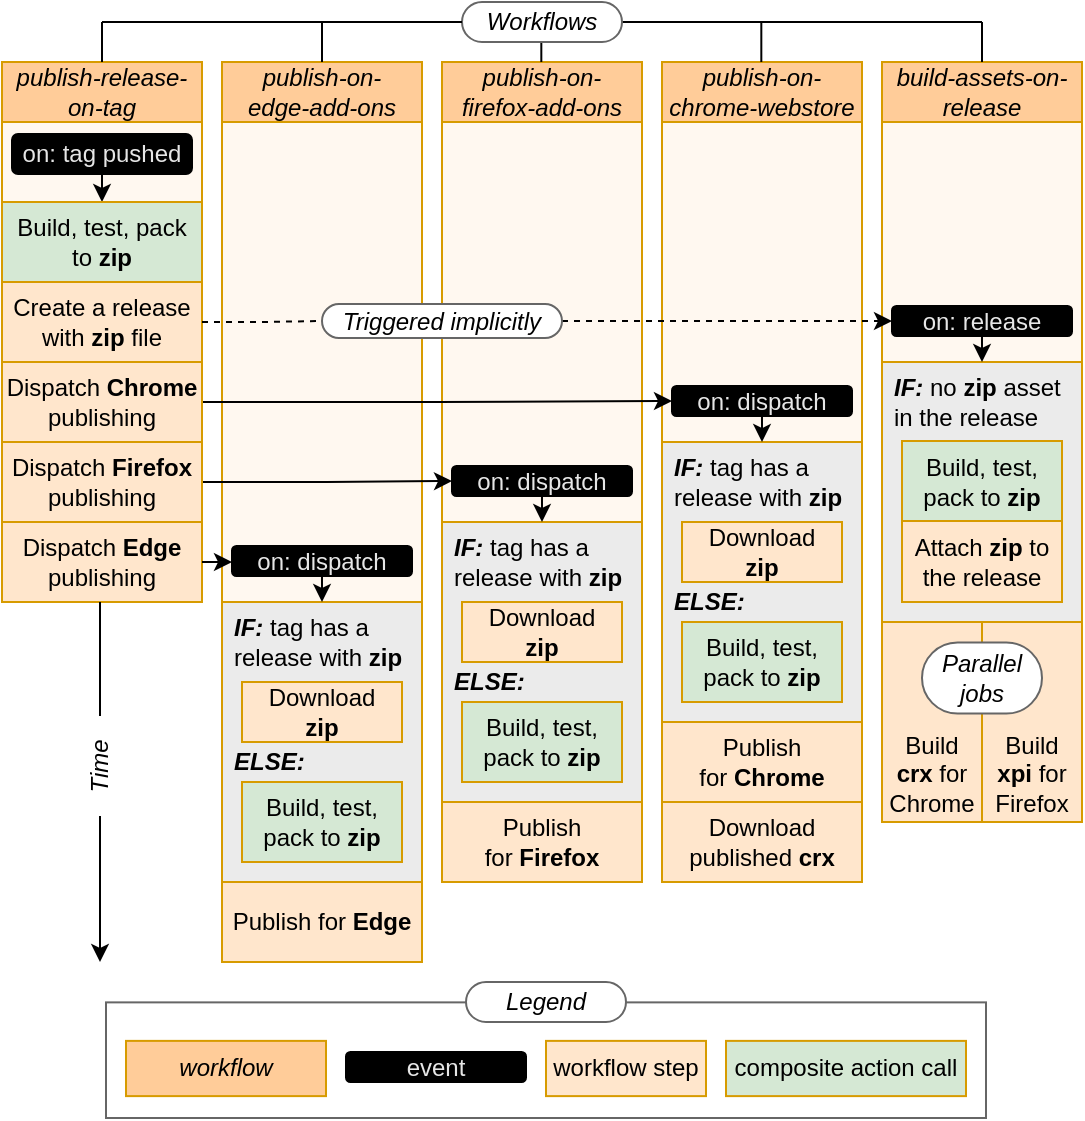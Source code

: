 <mxfile version="20.2.4" type="google" pages="7"><diagram id="CyiDK0phOKu2orQwZQcB" name="workflows diagram"><mxGraphModel grid="1" page="1" gridSize="10" guides="1" tooltips="1" connect="1" arrows="1" fold="1" pageScale="1" pageWidth="827" pageHeight="1169" math="0" shadow="0"><root><mxCell id="0"/><mxCell id="1" parent="0"/><mxCell id="nuwGlViLiK-k_3kwtWPs-42" value="" style="rounded=0;whiteSpace=wrap;html=1;fontStyle=2;fillColor=#FFF8F0;strokeColor=#d79b00;" vertex="1" parent="1"><mxGeometry x="560" y="122" width="100" height="120" as="geometry"/></mxCell><mxCell id="nuwGlViLiK-k_3kwtWPs-32" value="" style="rounded=0;whiteSpace=wrap;html=1;fontStyle=2;fillColor=#FFF8F0;strokeColor=#d79b00;" vertex="1" parent="1"><mxGeometry x="450" y="122" width="100" height="160" as="geometry"/></mxCell><mxCell id="nuwGlViLiK-k_3kwtWPs-8" value="" style="rounded=0;whiteSpace=wrap;html=1;fontStyle=2;fillColor=#FFF8F0;strokeColor=#d79b00;" vertex="1" parent="1"><mxGeometry x="230" y="122" width="100" height="240" as="geometry"/></mxCell><mxCell id="nuwGlViLiK-k_3kwtWPs-19" value="" style="rounded=0;whiteSpace=wrap;html=1;fontStyle=2;fillColor=#FFF8F0;strokeColor=#d79b00;" vertex="1" parent="1"><mxGeometry x="340" y="122" width="100" height="200" as="geometry"/></mxCell><mxCell id="b36WpUU1X0GkYVRevAqW-1" value="publish-release-on-tag" style="rounded=0;whiteSpace=wrap;html=1;fillColor=#FFCC99;strokeColor=#d79b00;fontStyle=2;fontColor=#000000;" vertex="1" parent="1"><mxGeometry x="120" y="92" width="100" height="30" as="geometry"/></mxCell><mxCell id="b36WpUU1X0GkYVRevAqW-2" value="publish-on-&lt;br&gt;edge-add-ons" style="rounded=0;whiteSpace=wrap;html=1;fillColor=#FFCC99;strokeColor=#d79b00;fontStyle=2;fontColor=#000000;" vertex="1" parent="1"><mxGeometry x="230" y="92" width="100" height="30" as="geometry"/></mxCell><mxCell id="b36WpUU1X0GkYVRevAqW-3" value="publish-on-chrome-webstore" style="rounded=0;whiteSpace=wrap;html=1;fillColor=#FFCC99;strokeColor=#d79b00;fontStyle=2;fontColor=#000000;" vertex="1" parent="1"><mxGeometry x="450" y="92" width="100" height="30" as="geometry"/></mxCell><mxCell id="b36WpUU1X0GkYVRevAqW-4" value="publish-on-&lt;br&gt;firefox-add-ons" style="rounded=0;whiteSpace=wrap;html=1;fillColor=#FFCC99;strokeColor=#d79b00;fontStyle=2;fontColor=#000000;" vertex="1" parent="1"><mxGeometry x="340" y="92" width="100" height="30" as="geometry"/></mxCell><mxCell id="b36WpUU1X0GkYVRevAqW-5" value="build-assets-on-release" style="rounded=0;whiteSpace=wrap;html=1;fillColor=#FFCC99;strokeColor=#d79b00;fontStyle=2;fontColor=#000000;" vertex="1" parent="1"><mxGeometry x="560" y="92" width="100" height="30" as="geometry"/></mxCell><mxCell id="nuwGlViLiK-k_3kwtWPs-1" value="" style="rounded=0;whiteSpace=wrap;html=1;fontStyle=2;fillColor=#FFF8F0;strokeColor=#d79b00;" vertex="1" parent="1"><mxGeometry x="120" y="122" width="100" height="40" as="geometry"/></mxCell><mxCell id="nuwGlViLiK-k_3kwtWPs-72" style="edgeStyle=orthogonalEdgeStyle;rounded=0;orthogonalLoop=1;jettySize=auto;html=1;exitX=0.5;exitY=1;exitDx=0;exitDy=0;entryX=0.5;entryY=1;entryDx=0;entryDy=0;fontColor=#000000;" edge="1" parent="1" source="nuwGlViLiK-k_3kwtWPs-2" target="nuwGlViLiK-k_3kwtWPs-1"><mxGeometry relative="1" as="geometry"/></mxCell><mxCell id="nuwGlViLiK-k_3kwtWPs-2" value="on: tag pushed" style="rounded=1;whiteSpace=wrap;html=1;fontColor=#E6E6E6;fillColor=#000000;" vertex="1" parent="1"><mxGeometry x="125" y="128" width="90" height="20" as="geometry"/></mxCell><mxCell id="nuwGlViLiK-k_3kwtWPs-3" value="&lt;span style=&quot;font-style: normal;&quot;&gt;Build, test, pack to &lt;b&gt;zip&lt;/b&gt;&lt;/span&gt;" style="rounded=0;whiteSpace=wrap;html=1;fontStyle=2;fillColor=#D5E8D4;strokeColor=#d79b00;" vertex="1" parent="1"><mxGeometry x="120" y="162" width="100" height="40" as="geometry"/></mxCell><mxCell id="nuwGlViLiK-k_3kwtWPs-52" style="edgeStyle=orthogonalEdgeStyle;rounded=0;orthogonalLoop=1;jettySize=auto;html=1;entryX=0;entryY=0.5;entryDx=0;entryDy=0;fontColor=#000000;dashed=1;startArrow=none;" edge="1" parent="1" source="nuwGlViLiK-k_3kwtWPs-53" target="nuwGlViLiK-k_3kwtWPs-50"><mxGeometry relative="1" as="geometry"/></mxCell><mxCell id="nuwGlViLiK-k_3kwtWPs-4" value="Create a release with &lt;b&gt;zip&lt;/b&gt; file" style="rounded=0;whiteSpace=wrap;html=1;fontStyle=0;fillColor=#FFE6CC;strokeColor=#d79b00;" vertex="1" parent="1"><mxGeometry x="120" y="202" width="100" height="40" as="geometry"/></mxCell><mxCell id="nuwGlViLiK-k_3kwtWPs-51" style="edgeStyle=orthogonalEdgeStyle;rounded=0;orthogonalLoop=1;jettySize=auto;html=1;entryX=0;entryY=0.5;entryDx=0;entryDy=0;fontColor=#000000;" edge="1" parent="1" source="nuwGlViLiK-k_3kwtWPs-5" target="nuwGlViLiK-k_3kwtWPs-40"><mxGeometry relative="1" as="geometry"/></mxCell><mxCell id="nuwGlViLiK-k_3kwtWPs-5" value="Dispatch &lt;b&gt;Chrome&lt;/b&gt;&lt;br&gt;publishing" style="rounded=0;whiteSpace=wrap;html=1;fontStyle=0;fillColor=#FFE6CC;strokeColor=#d79b00;" vertex="1" parent="1"><mxGeometry x="120" y="242" width="100" height="40" as="geometry"/></mxCell><mxCell id="nuwGlViLiK-k_3kwtWPs-31" style="edgeStyle=orthogonalEdgeStyle;rounded=0;orthogonalLoop=1;jettySize=auto;html=1;entryX=0;entryY=0.5;entryDx=0;entryDy=0;fontColor=#000000;" edge="1" parent="1" source="nuwGlViLiK-k_3kwtWPs-6" target="nuwGlViLiK-k_3kwtWPs-28"><mxGeometry relative="1" as="geometry"/></mxCell><mxCell id="nuwGlViLiK-k_3kwtWPs-6" value="Dispatch&amp;nbsp;&lt;b&gt;Firefox&lt;/b&gt;&lt;br&gt;publishing" style="rounded=0;whiteSpace=wrap;html=1;fontStyle=0;fillColor=#FFE6CC;strokeColor=#d79b00;" vertex="1" parent="1"><mxGeometry x="120" y="282" width="100" height="40" as="geometry"/></mxCell><mxCell id="nuwGlViLiK-k_3kwtWPs-7" value="Dispatch&amp;nbsp;&lt;b&gt;Edge&lt;/b&gt;&lt;br&gt;publishing" style="rounded=0;whiteSpace=wrap;html=1;fontStyle=0;fillColor=#FFE6CC;strokeColor=#d79b00;" vertex="1" parent="1"><mxGeometry x="120" y="322" width="100" height="40" as="geometry"/></mxCell><mxCell id="nuwGlViLiK-k_3kwtWPs-18" style="edgeStyle=orthogonalEdgeStyle;rounded=0;orthogonalLoop=1;jettySize=auto;html=1;exitX=1;exitY=0.5;exitDx=0;exitDy=0;entryX=0;entryY=0.5;entryDx=0;entryDy=0;fontColor=#000000;" edge="1" parent="1" source="nuwGlViLiK-k_3kwtWPs-7" target="nuwGlViLiK-k_3kwtWPs-15"><mxGeometry relative="1" as="geometry"/></mxCell><mxCell id="nuwGlViLiK-k_3kwtWPs-9" value="" style="rounded=0;whiteSpace=wrap;html=1;fontStyle=0;fillColor=#EBEBEB;strokeColor=#d79b00;" vertex="1" parent="1"><mxGeometry x="230" y="362" width="100" height="140" as="geometry"/></mxCell><mxCell id="nuwGlViLiK-k_3kwtWPs-10" value="&lt;b&gt;&lt;i&gt;IF:&lt;/i&gt;&lt;/b&gt; tag has a release with &lt;b&gt;zip&lt;/b&gt;" style="text;html=1;strokeColor=none;fillColor=none;align=left;verticalAlign=middle;whiteSpace=wrap;rounded=0;fontColor=#000000;spacingTop=0;spacing=6;" vertex="1" parent="1"><mxGeometry x="230" y="362" width="100" height="40" as="geometry"/></mxCell><mxCell id="nuwGlViLiK-k_3kwtWPs-11" value="Download&lt;br&gt;&lt;b&gt;zip&lt;/b&gt;" style="rounded=0;whiteSpace=wrap;html=1;fontStyle=0;fillColor=#FFE6CC;strokeColor=#d79b00;" vertex="1" parent="1"><mxGeometry x="240" y="402" width="80" height="30" as="geometry"/></mxCell><mxCell id="nuwGlViLiK-k_3kwtWPs-12" value="&lt;b&gt;&lt;i&gt;ELSE:&lt;/i&gt;&lt;/b&gt;" style="text;html=1;strokeColor=none;fillColor=none;align=left;verticalAlign=middle;whiteSpace=wrap;rounded=0;fontColor=#000000;spacingTop=0;spacing=6;" vertex="1" parent="1"><mxGeometry x="230" y="432" width="100" height="20" as="geometry"/></mxCell><mxCell id="nuwGlViLiK-k_3kwtWPs-13" value="&lt;span style=&quot;font-style: normal;&quot;&gt;Build, test, pack to &lt;b&gt;zip&lt;/b&gt;&lt;/span&gt;" style="rounded=0;whiteSpace=wrap;html=1;fontStyle=2;fillColor=#D5E8D4;strokeColor=#d79b00;" vertex="1" parent="1"><mxGeometry x="240" y="452" width="80" height="40" as="geometry"/></mxCell><mxCell id="nuwGlViLiK-k_3kwtWPs-14" value="Publish for&amp;nbsp;&lt;b&gt;Edge&lt;/b&gt;" style="rounded=0;whiteSpace=wrap;html=1;fontStyle=0;fillColor=#FFE6CC;strokeColor=#d79b00;" vertex="1" parent="1"><mxGeometry x="230" y="502" width="100" height="40" as="geometry"/></mxCell><mxCell id="nuwGlViLiK-k_3kwtWPs-17" style="edgeStyle=orthogonalEdgeStyle;rounded=0;orthogonalLoop=1;jettySize=auto;html=1;exitX=0.5;exitY=1;exitDx=0;exitDy=0;entryX=0.5;entryY=0;entryDx=0;entryDy=0;fontColor=#000000;" edge="1" parent="1" source="nuwGlViLiK-k_3kwtWPs-15" target="nuwGlViLiK-k_3kwtWPs-10"><mxGeometry relative="1" as="geometry"/></mxCell><mxCell id="nuwGlViLiK-k_3kwtWPs-15" value="on: dispatch" style="rounded=1;whiteSpace=wrap;html=1;fontColor=#E6E6E6;fillColor=#000000;" vertex="1" parent="1"><mxGeometry x="235" y="334" width="90" height="15" as="geometry"/></mxCell><mxCell id="nuwGlViLiK-k_3kwtWPs-21" value="" style="rounded=0;whiteSpace=wrap;html=1;fontStyle=0;fillColor=#EBEBEB;strokeColor=#d79b00;" vertex="1" parent="1"><mxGeometry x="340" y="322" width="100" height="140" as="geometry"/></mxCell><mxCell id="nuwGlViLiK-k_3kwtWPs-22" value="&lt;b&gt;&lt;i&gt;IF:&lt;/i&gt;&lt;/b&gt; tag has a release with &lt;b&gt;zip&lt;/b&gt;" style="text;html=1;strokeColor=none;fillColor=none;align=left;verticalAlign=middle;whiteSpace=wrap;rounded=0;fontColor=#000000;spacingTop=0;spacing=6;" vertex="1" parent="1"><mxGeometry x="340" y="322" width="100" height="40" as="geometry"/></mxCell><mxCell id="nuwGlViLiK-k_3kwtWPs-23" value="Download&lt;br&gt;&lt;b&gt;zip&lt;/b&gt;" style="rounded=0;whiteSpace=wrap;html=1;fontStyle=0;fillColor=#FFE6CC;strokeColor=#d79b00;" vertex="1" parent="1"><mxGeometry x="350" y="362" width="80" height="30" as="geometry"/></mxCell><mxCell id="nuwGlViLiK-k_3kwtWPs-24" value="&lt;b&gt;&lt;i&gt;ELSE:&lt;/i&gt;&lt;/b&gt;" style="text;html=1;strokeColor=none;fillColor=none;align=left;verticalAlign=middle;whiteSpace=wrap;rounded=0;fontColor=#000000;spacingTop=0;spacing=6;" vertex="1" parent="1"><mxGeometry x="340" y="392" width="100" height="20" as="geometry"/></mxCell><mxCell id="nuwGlViLiK-k_3kwtWPs-25" value="&lt;span style=&quot;font-style: normal;&quot;&gt;Build, test, pack to &lt;b&gt;zip&lt;/b&gt;&lt;/span&gt;" style="rounded=0;whiteSpace=wrap;html=1;fontStyle=2;fillColor=#D5E8D4;strokeColor=#d79b00;" vertex="1" parent="1"><mxGeometry x="350" y="412" width="80" height="40" as="geometry"/></mxCell><mxCell id="nuwGlViLiK-k_3kwtWPs-26" value="Publish for&amp;nbsp;&lt;b&gt;Firefox&lt;/b&gt;" style="rounded=0;whiteSpace=wrap;html=1;fontStyle=0;fillColor=#FFE6CC;strokeColor=#d79b00;" vertex="1" parent="1"><mxGeometry x="340" y="462" width="100" height="40" as="geometry"/></mxCell><mxCell id="nuwGlViLiK-k_3kwtWPs-27" style="edgeStyle=orthogonalEdgeStyle;rounded=0;orthogonalLoop=1;jettySize=auto;html=1;exitX=0.5;exitY=1;exitDx=0;exitDy=0;entryX=0.5;entryY=0;entryDx=0;entryDy=0;fontColor=#000000;" edge="1" parent="1" source="nuwGlViLiK-k_3kwtWPs-28" target="nuwGlViLiK-k_3kwtWPs-22"><mxGeometry relative="1" as="geometry"/></mxCell><mxCell id="nuwGlViLiK-k_3kwtWPs-28" value="on: dispatch" style="rounded=1;whiteSpace=wrap;html=1;fontColor=#E6E6E6;fillColor=#000000;" vertex="1" parent="1"><mxGeometry x="345" y="294" width="90" height="15" as="geometry"/></mxCell><mxCell id="nuwGlViLiK-k_3kwtWPs-33" value="" style="rounded=0;whiteSpace=wrap;html=1;fontStyle=0;fillColor=#EBEBEB;strokeColor=#d79b00;" vertex="1" parent="1"><mxGeometry x="450" y="282" width="100" height="140" as="geometry"/></mxCell><mxCell id="nuwGlViLiK-k_3kwtWPs-34" value="&lt;b&gt;&lt;i&gt;IF:&lt;/i&gt;&lt;/b&gt; tag has a release with &lt;b&gt;zip&lt;/b&gt;" style="text;html=1;strokeColor=none;fillColor=none;align=left;verticalAlign=middle;whiteSpace=wrap;rounded=0;fontColor=#000000;spacingTop=0;spacing=6;" vertex="1" parent="1"><mxGeometry x="450" y="282" width="100" height="40" as="geometry"/></mxCell><mxCell id="nuwGlViLiK-k_3kwtWPs-35" value="Download&lt;br&gt;&lt;b&gt;zip&lt;/b&gt;" style="rounded=0;whiteSpace=wrap;html=1;fontStyle=0;fillColor=#FFE6CC;strokeColor=#d79b00;" vertex="1" parent="1"><mxGeometry x="460" y="322" width="80" height="30" as="geometry"/></mxCell><mxCell id="nuwGlViLiK-k_3kwtWPs-36" value="&lt;b&gt;&lt;i&gt;ELSE:&lt;/i&gt;&lt;/b&gt;" style="text;html=1;strokeColor=none;fillColor=none;align=left;verticalAlign=middle;whiteSpace=wrap;rounded=0;fontColor=#000000;spacingTop=0;spacing=6;" vertex="1" parent="1"><mxGeometry x="450" y="352" width="100" height="20" as="geometry"/></mxCell><mxCell id="nuwGlViLiK-k_3kwtWPs-37" value="&lt;span style=&quot;font-style: normal;&quot;&gt;Build, test, pack to &lt;b&gt;zip&lt;/b&gt;&lt;/span&gt;" style="rounded=0;whiteSpace=wrap;html=1;fontStyle=2;fillColor=#D5E8D4;strokeColor=#d79b00;" vertex="1" parent="1"><mxGeometry x="460" y="372" width="80" height="40" as="geometry"/></mxCell><mxCell id="nuwGlViLiK-k_3kwtWPs-38" value="Publish for&amp;nbsp;&lt;b&gt;Chrome&lt;/b&gt;" style="rounded=0;whiteSpace=wrap;html=1;fontStyle=0;fillColor=#FFE6CC;strokeColor=#d79b00;" vertex="1" parent="1"><mxGeometry x="450" y="422" width="100" height="40" as="geometry"/></mxCell><mxCell id="nuwGlViLiK-k_3kwtWPs-39" style="edgeStyle=orthogonalEdgeStyle;rounded=0;orthogonalLoop=1;jettySize=auto;html=1;exitX=0.5;exitY=1;exitDx=0;exitDy=0;entryX=0.5;entryY=0;entryDx=0;entryDy=0;fontColor=#000000;" edge="1" parent="1" source="nuwGlViLiK-k_3kwtWPs-40" target="nuwGlViLiK-k_3kwtWPs-34"><mxGeometry relative="1" as="geometry"/></mxCell><mxCell id="nuwGlViLiK-k_3kwtWPs-40" value="on: dispatch" style="rounded=1;whiteSpace=wrap;html=1;fontColor=#E6E6E6;fillColor=#000000;" vertex="1" parent="1"><mxGeometry x="455" y="254" width="90" height="15" as="geometry"/></mxCell><mxCell id="nuwGlViLiK-k_3kwtWPs-41" value="Download published &lt;b&gt;crx&lt;/b&gt;" style="rounded=0;whiteSpace=wrap;html=1;fontStyle=0;fillColor=#FFE6CC;strokeColor=#d79b00;" vertex="1" parent="1"><mxGeometry x="450" y="462" width="100" height="40" as="geometry"/></mxCell><mxCell id="nuwGlViLiK-k_3kwtWPs-43" value="" style="rounded=0;whiteSpace=wrap;html=1;fontStyle=0;fillColor=#EBEBEB;strokeColor=#d79b00;" vertex="1" parent="1"><mxGeometry x="560" y="242" width="100" height="130" as="geometry"/></mxCell><mxCell id="nuwGlViLiK-k_3kwtWPs-44" value="&lt;b&gt;&lt;i&gt;IF:&lt;/i&gt;&lt;/b&gt;&amp;nbsp;no&amp;nbsp;&lt;b&gt;zip &lt;/b&gt;asset in the release" style="text;html=1;strokeColor=none;fillColor=none;align=left;verticalAlign=middle;whiteSpace=wrap;rounded=0;fontColor=#000000;spacingTop=0;spacing=6;" vertex="1" parent="1"><mxGeometry x="560" y="242" width="100" height="40" as="geometry"/></mxCell><mxCell id="nuwGlViLiK-k_3kwtWPs-47" value="&lt;span style=&quot;font-style: normal;&quot;&gt;Build, test, pack to &lt;b&gt;zip&lt;/b&gt;&lt;/span&gt;" style="rounded=0;whiteSpace=wrap;html=1;fontStyle=2;fillColor=#D5E8D4;strokeColor=#d79b00;" vertex="1" parent="1"><mxGeometry x="570" y="281.5" width="80" height="40" as="geometry"/></mxCell><mxCell id="nuwGlViLiK-k_3kwtWPs-48" value="Build &lt;br&gt;&lt;b&gt;crx&lt;/b&gt; for Chrome" style="rounded=0;whiteSpace=wrap;html=1;fontStyle=0;fillColor=#FFE6CC;strokeColor=#d79b00;verticalAlign=bottom;" vertex="1" parent="1"><mxGeometry x="560" y="372" width="50" height="100" as="geometry"/></mxCell><mxCell id="nuwGlViLiK-k_3kwtWPs-49" style="edgeStyle=orthogonalEdgeStyle;rounded=0;orthogonalLoop=1;jettySize=auto;html=1;exitX=0.5;exitY=1;exitDx=0;exitDy=0;entryX=0.5;entryY=0;entryDx=0;entryDy=0;fontColor=#000000;" edge="1" parent="1" source="nuwGlViLiK-k_3kwtWPs-50" target="nuwGlViLiK-k_3kwtWPs-44"><mxGeometry relative="1" as="geometry"/></mxCell><mxCell id="nuwGlViLiK-k_3kwtWPs-50" value="on: release" style="rounded=1;whiteSpace=wrap;html=1;fontColor=#E6E6E6;fillColor=#000000;" vertex="1" parent="1"><mxGeometry x="565" y="214" width="90" height="15" as="geometry"/></mxCell><mxCell id="nuwGlViLiK-k_3kwtWPs-53" value="Triggered implicitly" style="text;html=1;strokeColor=#666666;fillColor=default;align=center;verticalAlign=middle;whiteSpace=wrap;rounded=1;fontColor=#000000;fontStyle=2;arcSize=50;" vertex="1" parent="1"><mxGeometry x="280" y="213" width="120" height="17" as="geometry"/></mxCell><mxCell id="nuwGlViLiK-k_3kwtWPs-54" value="" style="edgeStyle=orthogonalEdgeStyle;rounded=0;orthogonalLoop=1;jettySize=auto;html=1;entryX=0;entryY=0.5;entryDx=0;entryDy=0;fontColor=#000000;dashed=1;endArrow=none;" edge="1" parent="1" source="nuwGlViLiK-k_3kwtWPs-4" target="nuwGlViLiK-k_3kwtWPs-53"><mxGeometry relative="1" as="geometry"><mxPoint x="220" y="222.0" as="sourcePoint"/><mxPoint x="565" y="221.5" as="targetPoint"/></mxGeometry></mxCell><mxCell id="nuwGlViLiK-k_3kwtWPs-45" value="Attach &lt;b&gt;zip &lt;/b&gt;to the release" style="rounded=0;whiteSpace=wrap;html=1;fontStyle=0;fillColor=#FFE6CC;strokeColor=#d79b00;" vertex="1" parent="1"><mxGeometry x="570" y="321.5" width="80" height="40.5" as="geometry"/></mxCell><mxCell id="nuwGlViLiK-k_3kwtWPs-55" value="Build &lt;br&gt;&lt;b&gt;xpi&lt;/b&gt; for Firefox" style="rounded=0;whiteSpace=wrap;html=1;fontStyle=0;fillColor=#FFE6CC;strokeColor=#d79b00;verticalAlign=bottom;" vertex="1" parent="1"><mxGeometry x="610" y="372" width="50" height="100" as="geometry"/></mxCell><mxCell id="nuwGlViLiK-k_3kwtWPs-56" value="Parallel&lt;br&gt;jobs" style="text;html=1;strokeColor=#666666;fillColor=default;align=center;verticalAlign=middle;whiteSpace=wrap;rounded=1;fontColor=#000000;fontStyle=2;arcSize=50;" vertex="1" parent="1"><mxGeometry x="580" y="382.25" width="60" height="35.5" as="geometry"/></mxCell><mxCell id="nuwGlViLiK-k_3kwtWPs-57" value="" style="endArrow=none;html=1;rounded=0;fontColor=#000000;startArrow=none;" edge="1" parent="1" source="nuwGlViLiK-k_3kwtWPs-65"><mxGeometry width="50" height="50" relative="1" as="geometry"><mxPoint x="170" y="72" as="sourcePoint"/><mxPoint x="610" y="72" as="targetPoint"/></mxGeometry></mxCell><mxCell id="nuwGlViLiK-k_3kwtWPs-58" value="" style="endArrow=none;html=1;rounded=0;fontColor=#000000;entryX=0.5;entryY=0;entryDx=0;entryDy=0;" edge="1" parent="1" target="b36WpUU1X0GkYVRevAqW-5"><mxGeometry width="50" height="50" relative="1" as="geometry"><mxPoint x="610" y="72" as="sourcePoint"/><mxPoint x="620" y="82" as="targetPoint"/></mxGeometry></mxCell><mxCell id="nuwGlViLiK-k_3kwtWPs-59" value="" style="endArrow=none;html=1;rounded=0;fontColor=#000000;entryX=0.5;entryY=0;entryDx=0;entryDy=0;" edge="1" parent="1"><mxGeometry width="50" height="50" relative="1" as="geometry"><mxPoint x="499.66" y="72" as="sourcePoint"/><mxPoint x="499.66" y="92" as="targetPoint"/></mxGeometry></mxCell><mxCell id="nuwGlViLiK-k_3kwtWPs-61" value="" style="endArrow=none;html=1;rounded=0;fontColor=#000000;entryX=0.5;entryY=0;entryDx=0;entryDy=0;" edge="1" parent="1"><mxGeometry width="50" height="50" relative="1" as="geometry"><mxPoint x="389.66" y="72" as="sourcePoint"/><mxPoint x="389.66" y="92" as="targetPoint"/></mxGeometry></mxCell><mxCell id="nuwGlViLiK-k_3kwtWPs-63" value="" style="endArrow=none;html=1;rounded=0;fontColor=#000000;entryX=0.5;entryY=0;entryDx=0;entryDy=0;" edge="1" parent="1" target="b36WpUU1X0GkYVRevAqW-2"><mxGeometry width="50" height="50" relative="1" as="geometry"><mxPoint x="280" y="72" as="sourcePoint"/><mxPoint x="529.66" y="122" as="targetPoint"/></mxGeometry></mxCell><mxCell id="nuwGlViLiK-k_3kwtWPs-64" value="" style="endArrow=none;html=1;rounded=0;fontColor=#000000;entryX=0.5;entryY=0;entryDx=0;entryDy=0;" edge="1" parent="1" target="b36WpUU1X0GkYVRevAqW-1"><mxGeometry width="50" height="50" relative="1" as="geometry"><mxPoint x="170" y="72" as="sourcePoint"/><mxPoint x="539.66" y="132" as="targetPoint"/></mxGeometry></mxCell><mxCell id="nuwGlViLiK-k_3kwtWPs-65" value="Workflows" style="text;html=1;strokeColor=#666666;fillColor=default;align=center;verticalAlign=middle;whiteSpace=wrap;rounded=1;fontColor=#000000;fontStyle=2;arcSize=50;" vertex="1" parent="1"><mxGeometry x="350" y="62" width="80" height="20" as="geometry"/></mxCell><mxCell id="nuwGlViLiK-k_3kwtWPs-66" value="" style="endArrow=none;html=1;rounded=0;fontColor=#000000;" edge="1" parent="1" target="nuwGlViLiK-k_3kwtWPs-65"><mxGeometry width="50" height="50" relative="1" as="geometry"><mxPoint x="170" y="72" as="sourcePoint"/><mxPoint x="610" y="72" as="targetPoint"/></mxGeometry></mxCell><mxCell id="nuwGlViLiK-k_3kwtWPs-69" value="" style="endArrow=classic;html=1;rounded=0;fontColor=#000000;startArrow=none;" edge="1" parent="1" source="nuwGlViLiK-k_3kwtWPs-70"><mxGeometry width="50" height="50" relative="1" as="geometry"><mxPoint x="169" y="362" as="sourcePoint"/><mxPoint x="169" y="542" as="targetPoint"/></mxGeometry></mxCell><mxCell id="nuwGlViLiK-k_3kwtWPs-70" value="Time" style="text;html=1;strokeColor=none;fillColor=default;align=center;verticalAlign=middle;whiteSpace=wrap;rounded=1;fontColor=#000000;fontStyle=2;arcSize=50;rotation=-90;" vertex="1" parent="1"><mxGeometry x="144" y="434" width="50" height="20" as="geometry"/></mxCell><mxCell id="nuwGlViLiK-k_3kwtWPs-71" value="" style="endArrow=none;html=1;rounded=0;fontColor=#000000;" edge="1" parent="1" target="nuwGlViLiK-k_3kwtWPs-70"><mxGeometry width="50" height="50" relative="1" as="geometry"><mxPoint x="169" y="362" as="sourcePoint"/><mxPoint x="169" y="532" as="targetPoint"/></mxGeometry></mxCell><mxCell id="nuwGlViLiK-k_3kwtWPs-73" value="" style="rounded=0;whiteSpace=wrap;html=1;fontColor=#000000;strokeColor=#666666;fillColor=default;" vertex="1" parent="1"><mxGeometry x="172" y="562.19" width="440" height="57.81" as="geometry"/></mxCell><mxCell id="nuwGlViLiK-k_3kwtWPs-74" value="workflow" style="rounded=0;whiteSpace=wrap;html=1;fillColor=#FFCC99;strokeColor=#d79b00;fontStyle=2;fontColor=#000000;" vertex="1" parent="1"><mxGeometry x="182" y="581.44" width="100" height="27.62" as="geometry"/></mxCell><mxCell id="nuwGlViLiK-k_3kwtWPs-75" value="event" style="rounded=1;whiteSpace=wrap;html=1;fontColor=#E6E6E6;fillColor=#000000;" vertex="1" parent="1"><mxGeometry x="292" y="587" width="90" height="15" as="geometry"/></mxCell><mxCell id="nuwGlViLiK-k_3kwtWPs-77" value="workflow step" style="rounded=0;whiteSpace=wrap;html=1;fontStyle=0;fillColor=#FFE6CC;strokeColor=#d79b00;" vertex="1" parent="1"><mxGeometry x="392" y="581.44" width="80" height="27.62" as="geometry"/></mxCell><mxCell id="nuwGlViLiK-k_3kwtWPs-78" value="&lt;span style=&quot;font-style: normal;&quot;&gt;composite action call&lt;/span&gt;" style="rounded=0;whiteSpace=wrap;html=1;fontStyle=2;fillColor=#D5E8D4;strokeColor=#d79b00;" vertex="1" parent="1"><mxGeometry x="482" y="581.44" width="120" height="27.62" as="geometry"/></mxCell><mxCell id="nuwGlViLiK-k_3kwtWPs-81" value="Legend" style="text;html=1;strokeColor=#666666;fillColor=default;align=center;verticalAlign=middle;whiteSpace=wrap;rounded=1;fontColor=#000000;fontStyle=2;arcSize=50;" vertex="1" parent="1"><mxGeometry x="352" y="552" width="80" height="20" as="geometry"/></mxCell></root></mxGraphModel></diagram><diagram id="dIT-1PAwYWqf8Z3PkugE" name="build-and-test"><mxGraphModel grid="1" page="1" gridSize="10" guides="1" tooltips="1" connect="1" arrows="1" fold="1" pageScale="1" pageWidth="827" pageHeight="1169" math="0" shadow="0"><root><mxCell id="0"/><mxCell id="1" parent="0"/><mxCell id="6AKq3EPKhyzCKaa9yTkB-2" value="build-and-test" style="rounded=0;whiteSpace=wrap;html=1;fillColor=#FFCC99;strokeColor=#d79b00;fontStyle=2;fontColor=#000000;" vertex="1" parent="1"><mxGeometry x="190" y="108" width="152.5" height="26" as="geometry"/></mxCell><mxCell id="6AKq3EPKhyzCKaa9yTkB-3" value="" style="rounded=0;whiteSpace=wrap;html=1;fontStyle=0;fillColor=#EBEBEB;strokeColor=#d79b00;" vertex="1" parent="1"><mxGeometry x="190" y="174" width="152.5" height="60" as="geometry"/></mxCell><mxCell id="6AKq3EPKhyzCKaa9yTkB-4" value="&lt;b&gt;&lt;i&gt;IF:&lt;/i&gt;&lt;/b&gt;&amp;nbsp;event == PR" style="text;html=1;strokeColor=none;fillColor=none;align=left;verticalAlign=middle;whiteSpace=wrap;rounded=0;fontColor=#000000;spacingTop=0;spacing=6;" vertex="1" parent="1"><mxGeometry x="190" y="174" width="152.5" height="20" as="geometry"/></mxCell><mxCell id="6AKq3EPKhyzCKaa9yTkB-5" value="Save &lt;b&gt;zip&lt;/b&gt; as build artifact" style="rounded=0;whiteSpace=wrap;html=1;fontStyle=0;fillColor=#FFE6CC;strokeColor=#d79b00;" vertex="1" parent="1"><mxGeometry x="200.38" y="198" width="131.25" height="30" as="geometry"/></mxCell><mxCell id="6AKq3EPKhyzCKaa9yTkB-7" value="&lt;span style=&quot;font-style: normal;&quot;&gt;Build, test, &lt;br&gt;pack&amp;nbsp;&lt;b&gt;zip&lt;/b&gt;&amp;nbsp;(if event == PR)&lt;/span&gt;" style="rounded=0;whiteSpace=wrap;html=1;fontStyle=2;fillColor=#D5E8D4;strokeColor=#d79b00;" vertex="1" parent="1"><mxGeometry x="190" y="134" width="152.5" height="40" as="geometry"/></mxCell><mxCell id="6AKq3EPKhyzCKaa9yTkB-15" style="edgeStyle=orthogonalEdgeStyle;rounded=0;orthogonalLoop=1;jettySize=auto;html=1;exitX=0.5;exitY=1;exitDx=0;exitDy=0;entryX=0.5;entryY=0;entryDx=0;entryDy=0;fontColor=#000000;" edge="1" parent="1" source="6AKq3EPKhyzCKaa9yTkB-10" target="6AKq3EPKhyzCKaa9yTkB-2"><mxGeometry relative="1" as="geometry"/></mxCell><mxCell id="6AKq3EPKhyzCKaa9yTkB-10" value="on: push to branch" style="rounded=1;whiteSpace=wrap;html=1;fontColor=#E6E6E6;fillColor=#000000;" vertex="1" parent="1"><mxGeometry x="213.5" y="78" width="105" height="15" as="geometry"/></mxCell><mxCell id="6AKq3EPKhyzCKaa9yTkB-12" value="on: Pull Request" style="rounded=1;whiteSpace=wrap;html=1;fontColor=#E6E6E6;fillColor=#000000;" vertex="1" parent="1"><mxGeometry x="213.5" y="60" width="105" height="15" as="geometry"/></mxCell></root></mxGraphModel></diagram><diagram id="s77b6ktO98K2EcZPUrTs" name="composite-actions"><mxGraphModel grid="1" page="1" gridSize="10" guides="1" tooltips="1" connect="1" arrows="1" fold="1" pageScale="1" pageWidth="827" pageHeight="1169" math="0" shadow="0"><root><mxCell id="0"/><mxCell id="1" parent="0"/><mxCell id="aXjX2OoeXCtGEODqGktq-1" value="build-test-pack" style="rounded=0;whiteSpace=wrap;html=1;fillColor=#B9E0A5;strokeColor=#006600;fontStyle=2;fontColor=#000000;" vertex="1" parent="1"><mxGeometry x="170" y="230" width="112.5" height="26" as="geometry"/></mxCell><mxCell id="aXjX2OoeXCtGEODqGktq-2" value="" style="rounded=0;whiteSpace=wrap;html=1;fontStyle=0;fillColor=#EBEBEB;strokeColor=#006600;" vertex="1" parent="1"><mxGeometry x="170" y="308" width="112.5" height="78" as="geometry"/></mxCell><mxCell id="aXjX2OoeXCtGEODqGktq-3" value="&lt;span style=&quot;&quot;&gt;Optional, based on input&lt;/span&gt;" style="text;html=1;strokeColor=none;fillColor=none;align=left;verticalAlign=middle;whiteSpace=wrap;rounded=0;fontColor=#000000;spacingTop=0;spacing=6;fontStyle=0" vertex="1" parent="1"><mxGeometry x="170" y="316" width="100" height="20" as="geometry"/></mxCell><mxCell id="aXjX2OoeXCtGEODqGktq-4" value="..." style="rounded=0;whiteSpace=wrap;html=1;fontStyle=0;fillColor=#FFE6CC;strokeColor=#d79b00;" vertex="1" parent="1"><mxGeometry x="120" y="148" width="100" height="30" as="geometry"/></mxCell><mxCell id="aXjX2OoeXCtGEODqGktq-5" value="" style="rounded=0;whiteSpace=wrap;html=1;fontStyle=2;fillColor=#D5E8D4;strokeColor=#d79b00;" vertex="1" parent="1"><mxGeometry x="120" y="122" width="100" height="26" as="geometry"/></mxCell><mxCell id="C0IRV3NtiSENq7DpEf0e-1" value="publish-release-on-tag" style="rounded=0;whiteSpace=wrap;html=1;fillColor=#FFCC99;strokeColor=#d79b00;fontStyle=2;fontColor=#000000;" vertex="1" parent="1"><mxGeometry x="120" y="92" width="100" height="30" as="geometry"/></mxCell><mxCell id="C0IRV3NtiSENq7DpEf0e-2" value="publish-on-&lt;br&gt;edge-add-ons" style="rounded=0;whiteSpace=wrap;html=1;fillColor=#FFCC99;strokeColor=#d79b00;fontStyle=2;fontColor=#000000;" vertex="1" parent="1"><mxGeometry x="450" y="92" width="100" height="30" as="geometry"/></mxCell><mxCell id="C0IRV3NtiSENq7DpEf0e-3" value="publish-on-chrome-webstore" style="rounded=0;whiteSpace=wrap;html=1;fillColor=#FFCC99;strokeColor=#d79b00;fontStyle=2;fontColor=#000000;" vertex="1" parent="1"><mxGeometry x="560" y="92" width="100" height="30" as="geometry"/></mxCell><mxCell id="C0IRV3NtiSENq7DpEf0e-4" value="publish-on-&lt;br&gt;firefox-add-ons" style="rounded=0;whiteSpace=wrap;html=1;fillColor=#FFCC99;strokeColor=#d79b00;fontStyle=2;fontColor=#000000;" vertex="1" parent="1"><mxGeometry x="340" y="92" width="100" height="30" as="geometry"/></mxCell><mxCell id="C0IRV3NtiSENq7DpEf0e-5" value="build-assets-on-release" style="rounded=0;whiteSpace=wrap;html=1;fillColor=#FFCC99;strokeColor=#d79b00;fontStyle=2;fontColor=#000000;" vertex="1" parent="1"><mxGeometry x="230" y="92" width="100" height="30" as="geometry"/></mxCell><mxCell id="C0IRV3NtiSENq7DpEf0e-6" value="..." style="rounded=0;whiteSpace=wrap;html=1;fontStyle=0;fillColor=#FFE6CC;strokeColor=#d79b00;" vertex="1" parent="1"><mxGeometry x="230" y="148" width="100" height="30" as="geometry"/></mxCell><mxCell id="C0IRV3NtiSENq7DpEf0e-7" value="" style="rounded=0;whiteSpace=wrap;html=1;fontStyle=2;fillColor=#D5E8D4;strokeColor=#d79b00;" vertex="1" parent="1"><mxGeometry x="230" y="122" width="100" height="26" as="geometry"/></mxCell><mxCell id="C0IRV3NtiSENq7DpEf0e-8" value="..." style="rounded=0;whiteSpace=wrap;html=1;fontStyle=0;fillColor=#FFE6CC;strokeColor=#d79b00;" vertex="1" parent="1"><mxGeometry x="340" y="148" width="100" height="30" as="geometry"/></mxCell><mxCell id="C0IRV3NtiSENq7DpEf0e-9" value="" style="rounded=0;whiteSpace=wrap;html=1;fontStyle=2;fillColor=#D5E8D4;strokeColor=#d79b00;" vertex="1" parent="1"><mxGeometry x="340" y="122" width="100" height="26" as="geometry"/></mxCell><mxCell id="C0IRV3NtiSENq7DpEf0e-10" value="..." style="rounded=0;whiteSpace=wrap;html=1;fontStyle=0;fillColor=#FFE6CC;strokeColor=#d79b00;" vertex="1" parent="1"><mxGeometry x="450" y="148" width="100" height="30" as="geometry"/></mxCell><mxCell id="C0IRV3NtiSENq7DpEf0e-11" value="" style="rounded=0;whiteSpace=wrap;html=1;fontStyle=2;fillColor=#D5E8D4;strokeColor=#d79b00;" vertex="1" parent="1"><mxGeometry x="450" y="122" width="100" height="26" as="geometry"/></mxCell><mxCell id="C0IRV3NtiSENq7DpEf0e-12" value="..." style="rounded=0;whiteSpace=wrap;html=1;fontStyle=0;fillColor=#FFE6CC;strokeColor=#d79b00;" vertex="1" parent="1"><mxGeometry x="560" y="148" width="100" height="30" as="geometry"/></mxCell><mxCell id="C0IRV3NtiSENq7DpEf0e-13" value="" style="rounded=0;whiteSpace=wrap;html=1;fontStyle=2;fillColor=#D5E8D4;strokeColor=#d79b00;" vertex="1" parent="1"><mxGeometry x="560" y="122" width="100" height="26" as="geometry"/></mxCell><mxCell id="C0IRV3NtiSENq7DpEf0e-14" value="Build" style="rounded=0;whiteSpace=wrap;html=1;fontStyle=0;fillColor=#D5E8D4;strokeColor=#006600;" vertex="1" parent="1"><mxGeometry x="170" y="256" width="112.5" height="26" as="geometry"/></mxCell><mxCell id="C0IRV3NtiSENq7DpEf0e-15" value="Test" style="rounded=0;whiteSpace=wrap;html=1;fontStyle=0;fillColor=#D5E8D4;strokeColor=#006600;" vertex="1" parent="1"><mxGeometry x="170" y="282" width="112.5" height="26" as="geometry"/></mxCell><mxCell id="C0IRV3NtiSENq7DpEf0e-16" value="Pack to &lt;b&gt;zip&lt;/b&gt;" style="rounded=0;whiteSpace=wrap;html=1;fontStyle=0;fillColor=#D5E8D4;strokeColor=#006600;" vertex="1" parent="1"><mxGeometry x="180" y="347" width="92.5" height="26" as="geometry"/></mxCell><mxCell id="C0IRV3NtiSENq7DpEf0e-22" style="edgeStyle=orthogonalEdgeStyle;orthogonalLoop=1;jettySize=auto;html=1;exitX=1;exitY=0.5;exitDx=0;exitDy=0;entryX=0.25;entryY=0;entryDx=0;entryDy=0;fontColor=#000000;curved=1;" edge="1" parent="1" source="C0IRV3NtiSENq7DpEf0e-17" target="aXjX2OoeXCtGEODqGktq-1"><mxGeometry relative="1" as="geometry"/></mxCell><mxCell id="C0IRV3NtiSENq7DpEf0e-17" value="" style="ellipse;whiteSpace=wrap;html=1;rounded=1;fontColor=#000000;strokeColor=none;fillColor=#000000;" vertex="1" parent="1"><mxGeometry x="165" y="130" width="10" height="10" as="geometry"/></mxCell><mxCell id="C0IRV3NtiSENq7DpEf0e-23" style="edgeStyle=orthogonalEdgeStyle;curved=1;orthogonalLoop=1;jettySize=auto;html=1;exitX=0;exitY=0.5;exitDx=0;exitDy=0;entryX=0.75;entryY=0;entryDx=0;entryDy=0;fontColor=#000000;" edge="1" parent="1" source="C0IRV3NtiSENq7DpEf0e-18" target="aXjX2OoeXCtGEODqGktq-1"><mxGeometry relative="1" as="geometry"/></mxCell><mxCell id="C0IRV3NtiSENq7DpEf0e-18" value="" style="ellipse;whiteSpace=wrap;html=1;rounded=1;fontColor=#000000;strokeColor=none;fillColor=#000000;" vertex="1" parent="1"><mxGeometry x="275" y="130" width="10" height="10" as="geometry"/></mxCell><mxCell id="C0IRV3NtiSENq7DpEf0e-36" style="edgeStyle=orthogonalEdgeStyle;curved=1;orthogonalLoop=1;jettySize=auto;html=1;exitX=1;exitY=0.5;exitDx=0;exitDy=0;entryX=0.25;entryY=0;entryDx=0;entryDy=0;fontColor=#000000;" edge="1" parent="1" source="C0IRV3NtiSENq7DpEf0e-19" target="C0IRV3NtiSENq7DpEf0e-24"><mxGeometry relative="1" as="geometry"/></mxCell><mxCell id="C0IRV3NtiSENq7DpEf0e-19" value="" style="ellipse;whiteSpace=wrap;html=1;rounded=1;fontColor=#000000;strokeColor=none;fillColor=#000000;" vertex="1" parent="1"><mxGeometry x="385" y="130" width="10" height="10" as="geometry"/></mxCell><mxCell id="C0IRV3NtiSENq7DpEf0e-37" style="edgeStyle=orthogonalEdgeStyle;curved=1;orthogonalLoop=1;jettySize=auto;html=1;exitX=0.5;exitY=1;exitDx=0;exitDy=0;entryX=0.5;entryY=0;entryDx=0;entryDy=0;fontColor=#000000;" edge="1" parent="1" source="C0IRV3NtiSENq7DpEf0e-20" target="C0IRV3NtiSENq7DpEf0e-24"><mxGeometry relative="1" as="geometry"/></mxCell><mxCell id="C0IRV3NtiSENq7DpEf0e-20" value="" style="ellipse;whiteSpace=wrap;html=1;rounded=1;fontColor=#000000;strokeColor=none;fillColor=#000000;" vertex="1" parent="1"><mxGeometry x="495" y="130" width="10" height="10" as="geometry"/></mxCell><mxCell id="C0IRV3NtiSENq7DpEf0e-38" style="edgeStyle=orthogonalEdgeStyle;curved=1;orthogonalLoop=1;jettySize=auto;html=1;exitX=0;exitY=0.5;exitDx=0;exitDy=0;entryX=0.75;entryY=0;entryDx=0;entryDy=0;fontColor=#000000;" edge="1" parent="1" source="C0IRV3NtiSENq7DpEf0e-21" target="C0IRV3NtiSENq7DpEf0e-24"><mxGeometry relative="1" as="geometry"/></mxCell><mxCell id="C0IRV3NtiSENq7DpEf0e-21" value="" style="ellipse;whiteSpace=wrap;html=1;rounded=1;fontColor=#000000;strokeColor=none;fillColor=#000000;" vertex="1" parent="1"><mxGeometry x="605" y="130" width="10" height="10" as="geometry"/></mxCell><mxCell id="C0IRV3NtiSENq7DpEf0e-24" value="get-zip-asset" style="rounded=0;whiteSpace=wrap;html=1;fillColor=#B9E0A5;strokeColor=#006600;fontStyle=2;fontColor=#000000;" vertex="1" parent="1"><mxGeometry x="404.38" y="230" width="191" height="26" as="geometry"/></mxCell><mxCell id="C0IRV3NtiSENq7DpEf0e-25" value="" style="rounded=0;whiteSpace=wrap;html=1;fontStyle=0;fillColor=#EBEBEB;strokeColor=#006600;" vertex="1" parent="1"><mxGeometry x="404.38" y="256" width="191" height="200" as="geometry"/></mxCell><mxCell id="C0IRV3NtiSENq7DpEf0e-26" value="&lt;b&gt;&lt;i&gt;IF&lt;/i&gt;: &lt;/b&gt;github.ref_type == 'tag'" style="text;html=1;strokeColor=none;fillColor=none;align=left;verticalAlign=middle;whiteSpace=wrap;rounded=0;fontColor=#000000;spacingTop=0;spacing=6;fontStyle=0" vertex="1" parent="1"><mxGeometry x="404.38" y="256" width="158.75" height="24" as="geometry"/></mxCell><mxCell id="C0IRV3NtiSENq7DpEf0e-29" value="Find a release &lt;b&gt;by tag&lt;/b&gt;" style="rounded=0;whiteSpace=wrap;html=1;fontStyle=0;fillColor=#D5E8D4;strokeColor=#006600;" vertex="1" parent="1"><mxGeometry x="414.38" y="282" width="171.25" height="26" as="geometry"/></mxCell><mxCell id="C0IRV3NtiSENq7DpEf0e-30" value="Find &lt;b&gt;zip&lt;/b&gt; asset in the release" style="rounded=0;whiteSpace=wrap;html=1;fontStyle=0;fillColor=#D5E8D4;strokeColor=#006600;" vertex="1" parent="1"><mxGeometry x="414.38" y="308" width="171.25" height="26" as="geometry"/></mxCell><mxCell id="C0IRV3NtiSENq7DpEf0e-31" value="" style="rounded=0;whiteSpace=wrap;html=1;fontStyle=0;fillColor=#D9D9D9;strokeColor=#006600;" vertex="1" parent="1"><mxGeometry x="414.38" y="334" width="171.25" height="62" as="geometry"/></mxCell><mxCell id="C0IRV3NtiSENq7DpEf0e-32" value="&lt;span style=&quot;&quot;&gt;&lt;b&gt;IF: zip &lt;/b&gt;asset found&lt;/span&gt;" style="text;html=1;strokeColor=none;fillColor=none;align=left;verticalAlign=middle;whiteSpace=wrap;rounded=0;fontColor=#000000;spacingTop=0;spacing=6;fontStyle=0" vertex="1" parent="1"><mxGeometry x="414.38" y="334" width="158.75" height="26" as="geometry"/></mxCell><mxCell id="C0IRV3NtiSENq7DpEf0e-33" value="Download &lt;b&gt;zip&lt;/b&gt;" style="rounded=0;whiteSpace=wrap;html=1;fontStyle=0;fillColor=#D5E8D4;strokeColor=#006600;" vertex="1" parent="1"><mxGeometry x="424.38" y="360" width="151.25" height="26" as="geometry"/></mxCell><mxCell id="C0IRV3NtiSENq7DpEf0e-34" value="&lt;b&gt;&lt;span&gt;&lt;i&gt;ELSE:&lt;/i&gt;&lt;/span&gt;&lt;/b&gt;" style="text;html=1;strokeColor=none;fillColor=none;align=left;verticalAlign=middle;whiteSpace=wrap;rounded=0;fontColor=#000000;spacingTop=0;spacing=6;fontStyle=0" vertex="1" parent="1"><mxGeometry x="404.38" y="398" width="158.75" height="20" as="geometry"/></mxCell><mxCell id="C0IRV3NtiSENq7DpEf0e-35" value="Build, test, pack to &lt;b&gt;zip&lt;/b&gt;" style="rounded=0;whiteSpace=wrap;html=1;fontStyle=0;fillColor=#D5E8D4;strokeColor=#006600;" vertex="1" parent="1"><mxGeometry x="414.38" y="420" width="171.25" height="26" as="geometry"/></mxCell></root></mxGraphModel></diagram><diagram id="9n-UAKmxGp6Feb3Ui8PL" name="get-zip-asset"><mxGraphModel grid="1" page="1" gridSize="10" guides="1" tooltips="1" connect="1" arrows="1" fold="1" pageScale="1" pageWidth="827" pageHeight="1169" math="0" shadow="0"><root><mxCell id="0"/><mxCell id="1" parent="0"/><mxCell id="14rekkDcMYb7df-jekrS-3" value="publish-on-&lt;br&gt;firefox-add-ons" style="rounded=0;whiteSpace=wrap;html=1;fillColor=#FFCC99;strokeColor=#d79b00;fontStyle=2;fontColor=#000000;" vertex="1" parent="1"><mxGeometry x="210" y="70" width="100" height="30" as="geometry"/></mxCell><mxCell id="14rekkDcMYb7df-jekrS-4" value="..." style="rounded=0;whiteSpace=wrap;html=1;fontStyle=0;fillColor=#FFE6CC;strokeColor=#d79b00;" vertex="1" parent="1"><mxGeometry x="210" y="126" width="100" height="30" as="geometry"/></mxCell><mxCell id="14rekkDcMYb7df-jekrS-5" value="" style="rounded=0;whiteSpace=wrap;html=1;fontStyle=2;fillColor=#D5E8D4;strokeColor=#d79b00;" vertex="1" parent="1"><mxGeometry x="210" y="100" width="100" height="26" as="geometry"/></mxCell><mxCell id="QE-Sj3nqRYpt6TYs1Kih-61" style="edgeStyle=orthogonalEdgeStyle;curved=1;orthogonalLoop=1;jettySize=auto;html=1;exitX=1;exitY=0.5;exitDx=0;exitDy=0;entryX=0;entryY=0.5;entryDx=0;entryDy=0;fontColor=#000000;strokeColor=#000000;" edge="1" parent="1" source="14rekkDcMYb7df-jekrS-10" target="LT_7-5lx9HZ2rTeOzpUT-7"><mxGeometry relative="1" as="geometry"/></mxCell><mxCell id="14rekkDcMYb7df-jekrS-10" value="" style="ellipse;whiteSpace=wrap;html=1;rounded=1;fontColor=#000000;strokeColor=none;fillColor=#000000;" vertex="1" parent="1"><mxGeometry x="255" y="108" width="10" height="10" as="geometry"/></mxCell><mxCell id="LT_7-5lx9HZ2rTeOzpUT-7" value="get-zip-asset" style="rounded=0;whiteSpace=wrap;html=1;fillColor=#B9E0A5;strokeColor=#006600;fontStyle=2;fontColor=#000000;" vertex="1" parent="1"><mxGeometry x="360" y="70" width="191" height="26" as="geometry"/></mxCell><mxCell id="QE-Sj3nqRYpt6TYs1Kih-23" style="edgeStyle=orthogonalEdgeStyle;curved=1;orthogonalLoop=1;jettySize=auto;html=1;exitX=1;exitY=0.5;exitDx=0;exitDy=0;entryX=0;entryY=0.5;entryDx=0;entryDy=0;fontColor=#000000;" edge="1" parent="1" source="LT_7-5lx9HZ2rTeOzpUT-18" target="VYEgcJGqGnLkMxYm-KKE-1"><mxGeometry relative="1" as="geometry"><Array as="points"><mxPoint x="180" y="280"/><mxPoint x="180" y="50"/></Array></mxGeometry></mxCell><mxCell id="QE-Sj3nqRYpt6TYs1Kih-28" style="edgeStyle=orthogonalEdgeStyle;curved=1;orthogonalLoop=1;jettySize=auto;html=1;exitX=1;exitY=0.5;exitDx=0;exitDy=0;entryX=0;entryY=0.5;entryDx=0;entryDy=0;fontColor=#000000;" edge="1" parent="1" source="LT_7-5lx9HZ2rTeOzpUT-18" target="QE-Sj3nqRYpt6TYs1Kih-7"><mxGeometry relative="1" as="geometry"/></mxCell><mxCell id="QE-Sj3nqRYpt6TYs1Kih-29" style="edgeStyle=orthogonalEdgeStyle;curved=1;orthogonalLoop=1;jettySize=auto;html=1;exitX=1;exitY=0.5;exitDx=0;exitDy=0;entryX=0;entryY=0.5;entryDx=0;entryDy=0;fontColor=#000000;" edge="1" parent="1" source="LT_7-5lx9HZ2rTeOzpUT-18" target="QE-Sj3nqRYpt6TYs1Kih-13"><mxGeometry relative="1" as="geometry"/></mxCell><mxCell id="QE-Sj3nqRYpt6TYs1Kih-1" style="edgeStyle=orthogonalEdgeStyle;curved=1;orthogonalLoop=1;jettySize=auto;html=1;exitX=0.5;exitY=1;exitDx=0;exitDy=0;entryX=0.5;entryY=0;entryDx=0;entryDy=0;fontColor=#000000;" edge="1" parent="1" source="VYEgcJGqGnLkMxYm-KKE-1" target="14rekkDcMYb7df-jekrS-3"><mxGeometry relative="1" as="geometry"/></mxCell><mxCell id="VYEgcJGqGnLkMxYm-KKE-1" value="on: dispatch" style="rounded=1;whiteSpace=wrap;html=1;fontColor=#E6E6E6;fillColor=#000000;" vertex="1" parent="1"><mxGeometry x="215" y="42" width="90" height="15" as="geometry"/></mxCell><mxCell id="QE-Sj3nqRYpt6TYs1Kih-2" value="publish-on-&lt;br&gt;edge-add-ons" style="rounded=0;whiteSpace=wrap;html=1;fillColor=#FFCC99;strokeColor=#d79b00;fontStyle=2;fontColor=#000000;" vertex="1" parent="1"><mxGeometry x="210" y="198" width="100" height="30" as="geometry"/></mxCell><mxCell id="QE-Sj3nqRYpt6TYs1Kih-3" value="..." style="rounded=0;whiteSpace=wrap;html=1;fontStyle=0;fillColor=#FFE6CC;strokeColor=#d79b00;" vertex="1" parent="1"><mxGeometry x="210" y="254" width="100" height="30" as="geometry"/></mxCell><mxCell id="QE-Sj3nqRYpt6TYs1Kih-4" value="" style="rounded=0;whiteSpace=wrap;html=1;fontStyle=2;fillColor=#D5E8D4;strokeColor=#d79b00;" vertex="1" parent="1"><mxGeometry x="210" y="228" width="100" height="26" as="geometry"/></mxCell><mxCell id="QE-Sj3nqRYpt6TYs1Kih-63" style="edgeStyle=orthogonalEdgeStyle;curved=1;orthogonalLoop=1;jettySize=auto;html=1;exitX=1;exitY=0.5;exitDx=0;exitDy=0;entryX=0;entryY=0.5;entryDx=0;entryDy=0;fontColor=#000000;strokeColor=#000000;" edge="1" parent="1" source="QE-Sj3nqRYpt6TYs1Kih-5" target="LT_7-5lx9HZ2rTeOzpUT-7"><mxGeometry relative="1" as="geometry"><Array as="points"><mxPoint x="320" y="241"/><mxPoint x="320" y="83"/></Array></mxGeometry></mxCell><mxCell id="QE-Sj3nqRYpt6TYs1Kih-5" value="" style="ellipse;whiteSpace=wrap;html=1;rounded=1;fontColor=#000000;strokeColor=none;fillColor=#000000;" vertex="1" parent="1"><mxGeometry x="255" y="236" width="10" height="10" as="geometry"/></mxCell><mxCell id="QE-Sj3nqRYpt6TYs1Kih-6" style="edgeStyle=orthogonalEdgeStyle;curved=1;orthogonalLoop=1;jettySize=auto;html=1;exitX=0.5;exitY=1;exitDx=0;exitDy=0;entryX=0.5;entryY=0;entryDx=0;entryDy=0;fontColor=#000000;" edge="1" parent="1" source="QE-Sj3nqRYpt6TYs1Kih-7" target="QE-Sj3nqRYpt6TYs1Kih-2"><mxGeometry relative="1" as="geometry"/></mxCell><mxCell id="QE-Sj3nqRYpt6TYs1Kih-7" value="on: dispatch" style="rounded=1;whiteSpace=wrap;html=1;fontColor=#E6E6E6;fillColor=#000000;" vertex="1" parent="1"><mxGeometry x="215" y="170" width="90" height="15" as="geometry"/></mxCell><mxCell id="QE-Sj3nqRYpt6TYs1Kih-8" value="publish-on-chrome-webstore" style="rounded=0;whiteSpace=wrap;html=1;fillColor=#FFCC99;strokeColor=#d79b00;fontStyle=2;fontColor=#000000;" vertex="1" parent="1"><mxGeometry x="210" y="328" width="100" height="30" as="geometry"/></mxCell><mxCell id="QE-Sj3nqRYpt6TYs1Kih-9" value="..." style="rounded=0;whiteSpace=wrap;html=1;fontStyle=0;fillColor=#FFE6CC;strokeColor=#d79b00;" vertex="1" parent="1"><mxGeometry x="210" y="384" width="100" height="30" as="geometry"/></mxCell><mxCell id="QE-Sj3nqRYpt6TYs1Kih-10" value="" style="rounded=0;whiteSpace=wrap;html=1;fontStyle=2;fillColor=#D5E8D4;strokeColor=#d79b00;" vertex="1" parent="1"><mxGeometry x="210" y="358" width="100" height="26" as="geometry"/></mxCell><mxCell id="QE-Sj3nqRYpt6TYs1Kih-64" style="edgeStyle=orthogonalEdgeStyle;curved=1;orthogonalLoop=1;jettySize=auto;html=1;exitX=1;exitY=0.5;exitDx=0;exitDy=0;entryX=0;entryY=0.5;entryDx=0;entryDy=0;fontColor=#000000;strokeColor=#000000;" edge="1" parent="1" source="QE-Sj3nqRYpt6TYs1Kih-11" target="LT_7-5lx9HZ2rTeOzpUT-7"><mxGeometry relative="1" as="geometry"><Array as="points"><mxPoint x="330" y="371"/><mxPoint x="330" y="83"/></Array></mxGeometry></mxCell><mxCell id="QE-Sj3nqRYpt6TYs1Kih-11" value="" style="ellipse;whiteSpace=wrap;html=1;rounded=1;fontColor=#000000;strokeColor=none;fillColor=#000000;" vertex="1" parent="1"><mxGeometry x="255" y="366" width="10" height="10" as="geometry"/></mxCell><mxCell id="QE-Sj3nqRYpt6TYs1Kih-12" style="edgeStyle=orthogonalEdgeStyle;curved=1;orthogonalLoop=1;jettySize=auto;html=1;exitX=0.5;exitY=1;exitDx=0;exitDy=0;entryX=0.5;entryY=0;entryDx=0;entryDy=0;fontColor=#000000;" edge="1" parent="1" source="QE-Sj3nqRYpt6TYs1Kih-13" target="QE-Sj3nqRYpt6TYs1Kih-8"><mxGeometry relative="1" as="geometry"/></mxCell><mxCell id="QE-Sj3nqRYpt6TYs1Kih-13" value="on: dispatch" style="rounded=1;whiteSpace=wrap;html=1;fontColor=#E6E6E6;fillColor=#000000;" vertex="1" parent="1"><mxGeometry x="215" y="300" width="90" height="15" as="geometry"/></mxCell><mxCell id="QE-Sj3nqRYpt6TYs1Kih-15" value="" style="group" connectable="0" vertex="1" parent="1"><mxGeometry x="360" y="140" width="191" height="244" as="geometry"/></mxCell><mxCell id="LT_7-5lx9HZ2rTeOzpUT-8" value="" style="rounded=0;whiteSpace=wrap;html=1;fontStyle=0;fillColor=#EBEBEB;strokeColor=#006600;" vertex="1" parent="QE-Sj3nqRYpt6TYs1Kih-15"><mxGeometry width="191" height="244" as="geometry"/></mxCell><mxCell id="LT_7-5lx9HZ2rTeOzpUT-9" value="&lt;b&gt;&lt;i&gt;IF&lt;/i&gt;: &lt;/b&gt;github.ref_type == 'tag'" style="text;html=1;strokeColor=none;fillColor=none;align=left;verticalAlign=middle;whiteSpace=wrap;rounded=0;fontColor=#000000;spacingTop=0;spacing=6;fontStyle=0" vertex="1" parent="QE-Sj3nqRYpt6TYs1Kih-15"><mxGeometry width="158.75" height="24" as="geometry"/></mxCell><mxCell id="LT_7-5lx9HZ2rTeOzpUT-10" value="Find a release &lt;b&gt;by tag&lt;/b&gt;" style="rounded=0;whiteSpace=wrap;html=1;fontStyle=0;fillColor=#D5E8D4;strokeColor=#006600;" vertex="1" parent="QE-Sj3nqRYpt6TYs1Kih-15"><mxGeometry x="10" y="26" width="171.25" height="26" as="geometry"/></mxCell><mxCell id="LT_7-5lx9HZ2rTeOzpUT-11" value="Find &lt;b&gt;zip&lt;/b&gt; asset in the release" style="rounded=0;whiteSpace=wrap;html=1;fontStyle=0;fillColor=#D5E8D4;strokeColor=#006600;" vertex="1" parent="QE-Sj3nqRYpt6TYs1Kih-15"><mxGeometry x="10" y="52" width="171.25" height="26" as="geometry"/></mxCell><mxCell id="LT_7-5lx9HZ2rTeOzpUT-12" value="" style="rounded=0;whiteSpace=wrap;html=1;fontStyle=0;fillColor=#D9D9D9;strokeColor=#006600;" vertex="1" parent="QE-Sj3nqRYpt6TYs1Kih-15"><mxGeometry x="10" y="78" width="171.25" height="62" as="geometry"/></mxCell><mxCell id="LT_7-5lx9HZ2rTeOzpUT-13" value="&lt;span style=&quot;&quot;&gt;&lt;b&gt;IF: zip &lt;/b&gt;asset found&lt;/span&gt;" style="text;html=1;strokeColor=none;fillColor=none;align=left;verticalAlign=middle;whiteSpace=wrap;rounded=0;fontColor=#000000;spacingTop=0;spacing=6;fontStyle=0" vertex="1" parent="QE-Sj3nqRYpt6TYs1Kih-15"><mxGeometry x="10" y="78" width="158.75" height="26" as="geometry"/></mxCell><mxCell id="LT_7-5lx9HZ2rTeOzpUT-14" value="Download &lt;b&gt;zip&lt;/b&gt;" style="rounded=0;whiteSpace=wrap;html=1;fontStyle=0;fillColor=#D5E8D4;strokeColor=#006600;" vertex="1" parent="QE-Sj3nqRYpt6TYs1Kih-15"><mxGeometry x="20" y="104" width="151.25" height="26" as="geometry"/></mxCell><mxCell id="LT_7-5lx9HZ2rTeOzpUT-15" value="&lt;i style=&quot;&quot;&gt;&lt;b&gt;ELSE:&lt;/b&gt;&lt;br&gt;(or if zip asset wasn't found)&lt;br&gt;&lt;/i&gt;" style="text;html=1;strokeColor=none;fillColor=none;align=left;verticalAlign=middle;whiteSpace=wrap;rounded=0;fontColor=#000000;spacingTop=0;spacing=6;fontStyle=0" vertex="1" parent="QE-Sj3nqRYpt6TYs1Kih-15"><mxGeometry y="142" width="190" height="32" as="geometry"/></mxCell><mxCell id="LT_7-5lx9HZ2rTeOzpUT-16" value="Build, test, pack to &lt;b&gt;zip&lt;/b&gt;" style="rounded=0;whiteSpace=wrap;html=1;fontStyle=0;fillColor=#D5E8D4;strokeColor=#006600;" vertex="1" parent="QE-Sj3nqRYpt6TYs1Kih-15"><mxGeometry x="9.87" y="180" width="171.25" height="26" as="geometry"/></mxCell><mxCell id="QE-Sj3nqRYpt6TYs1Kih-14" value="Upload &lt;b&gt;zip&lt;/b&gt; build artifact" style="rounded=0;whiteSpace=wrap;html=1;fontStyle=0;fillColor=#D5E8D4;strokeColor=#006600;" vertex="1" parent="QE-Sj3nqRYpt6TYs1Kih-15"><mxGeometry x="9.87" y="206" width="171.25" height="26" as="geometry"/></mxCell><mxCell id="QE-Sj3nqRYpt6TYs1Kih-66" value="" style="ellipse;whiteSpace=wrap;html=1;rounded=1;fontColor=#000000;strokeColor=none;fillColor=#000000;" vertex="1" parent="QE-Sj3nqRYpt6TYs1Kih-15"><mxGeometry x="161.25" y="188" width="10" height="10" as="geometry"/></mxCell><mxCell id="QE-Sj3nqRYpt6TYs1Kih-16" value="" style="rounded=0;whiteSpace=wrap;html=1;fontStyle=0;fillColor=#E6FFCC;strokeColor=#006600;align=left;" vertex="1" parent="1"><mxGeometry x="360" y="96" width="191" height="44" as="geometry"/></mxCell><mxCell id="QE-Sj3nqRYpt6TYs1Kih-17" value="&lt;i&gt;&lt;b&gt;input:&amp;nbsp;&lt;/b&gt;githubToken&lt;/i&gt;" style="text;html=1;strokeColor=none;fillColor=none;align=left;verticalAlign=middle;whiteSpace=wrap;rounded=0;fontColor=#000000;spacingTop=0;spacing=6;fontStyle=0" vertex="1" parent="1"><mxGeometry x="360" y="96" width="120" height="24" as="geometry"/></mxCell><mxCell id="QE-Sj3nqRYpt6TYs1Kih-18" value="&lt;i style=&quot;text-align: left;&quot;&gt;&lt;b style=&quot;background-color: initial;&quot;&gt;output:&lt;/b&gt;&amp;nbsp;releaseUploadUrl&lt;/i&gt;" style="text;html=1;strokeColor=none;fillColor=none;align=center;verticalAlign=middle;whiteSpace=wrap;rounded=0;fontColor=#000000;" vertex="1" parent="1"><mxGeometry x="360" y="120" width="150" height="18" as="geometry"/></mxCell><mxCell id="QE-Sj3nqRYpt6TYs1Kih-19" value="" style="group" connectable="0" vertex="1" parent="1"><mxGeometry x="438.5" y="410" width="112.5" height="52" as="geometry"/></mxCell><mxCell id="LT_7-5lx9HZ2rTeOzpUT-1" value="build-test-pack" style="rounded=0;whiteSpace=wrap;html=1;fillColor=#B9E0A5;strokeColor=#006600;fontStyle=2;fontColor=#000000;" vertex="1" parent="QE-Sj3nqRYpt6TYs1Kih-19"><mxGeometry width="112.5" height="26" as="geometry"/></mxCell><mxCell id="LT_7-5lx9HZ2rTeOzpUT-4" value="..." style="rounded=0;whiteSpace=wrap;html=1;fontStyle=0;fillColor=#D5E8D4;strokeColor=#006600;" vertex="1" parent="QE-Sj3nqRYpt6TYs1Kih-19"><mxGeometry y="26" width="112.5" height="26" as="geometry"/></mxCell><mxCell id="QE-Sj3nqRYpt6TYs1Kih-31" style="edgeStyle=orthogonalEdgeStyle;curved=1;orthogonalLoop=1;jettySize=auto;html=1;exitX=0.5;exitY=0;exitDx=0;exitDy=0;exitPerimeter=0;entryX=0;entryY=0.5;entryDx=0;entryDy=0;fontColor=#000000;strokeColor=#006600;dashed=1;" edge="1" parent="1" source="QE-Sj3nqRYpt6TYs1Kih-20" target="VYEgcJGqGnLkMxYm-KKE-1"><mxGeometry relative="1" as="geometry"/></mxCell><mxCell id="QE-Sj3nqRYpt6TYs1Kih-35" style="edgeStyle=orthogonalEdgeStyle;curved=1;orthogonalLoop=1;jettySize=auto;html=1;exitX=0.5;exitY=1;exitDx=0;exitDy=0;entryX=0;entryY=0.5;entryDx=0;entryDy=0;fontColor=#000000;strokeColor=#006600;dashed=1;" edge="1" parent="1" source="QE-Sj3nqRYpt6TYs1Kih-34" target="QE-Sj3nqRYpt6TYs1Kih-13"><mxGeometry relative="1" as="geometry"/></mxCell><mxCell id="QE-Sj3nqRYpt6TYs1Kih-38" value="" style="group" connectable="0" vertex="1" parent="1"><mxGeometry x="20" y="193" width="30" height="53" as="geometry"/></mxCell><mxCell id="QE-Sj3nqRYpt6TYs1Kih-20" value="" style="shape=umlActor;verticalLabelPosition=bottom;verticalAlign=top;html=1;outlineConnect=0;rounded=1;fontColor=#000000;strokeColor=#006600;fillColor=#D4E1F5;shadow=1;" vertex="1" parent="QE-Sj3nqRYpt6TYs1Kih-38"><mxGeometry x="5" width="20" height="40" as="geometry"/></mxCell><mxCell id="QE-Sj3nqRYpt6TYs1Kih-34" value="User" style="text;html=1;strokeColor=none;fillColor=default;align=center;verticalAlign=middle;whiteSpace=wrap;rounded=0;shadow=0;fontColor=#000000;" vertex="1" parent="QE-Sj3nqRYpt6TYs1Kih-38"><mxGeometry y="40" width="30" height="13" as="geometry"/></mxCell><mxCell id="QE-Sj3nqRYpt6TYs1Kih-52" style="edgeStyle=orthogonalEdgeStyle;curved=1;orthogonalLoop=1;jettySize=auto;html=1;exitX=0.75;exitY=0.1;exitDx=0;exitDy=0;exitPerimeter=0;entryX=0;entryY=0.5;entryDx=0;entryDy=0;fontColor=#000000;strokeColor=#006600;dashed=1;" edge="1" parent="1" source="QE-Sj3nqRYpt6TYs1Kih-20" target="QE-Sj3nqRYpt6TYs1Kih-43"><mxGeometry relative="1" as="geometry"/></mxCell><mxCell id="QE-Sj3nqRYpt6TYs1Kih-53" style="edgeStyle=orthogonalEdgeStyle;curved=1;orthogonalLoop=1;jettySize=auto;html=1;exitX=0.5;exitY=0;exitDx=0;exitDy=0;exitPerimeter=0;entryX=0;entryY=0.5;entryDx=0;entryDy=0;fontColor=#000000;strokeColor=#006600;dashed=1;" edge="1" parent="1" source="QE-Sj3nqRYpt6TYs1Kih-20" target="QE-Sj3nqRYpt6TYs1Kih-7"><mxGeometry relative="1" as="geometry"><Array as="points"><mxPoint x="35" y="178"/><mxPoint x="130" y="178"/></Array></mxGeometry></mxCell><mxCell id="QE-Sj3nqRYpt6TYs1Kih-67" style="edgeStyle=orthogonalEdgeStyle;curved=1;orthogonalLoop=1;jettySize=auto;html=1;exitX=1;exitY=0.5;exitDx=0;exitDy=0;entryX=1;entryY=0.5;entryDx=0;entryDy=0;fontColor=#000000;strokeColor=#000000;" edge="1" parent="1" source="QE-Sj3nqRYpt6TYs1Kih-66" target="LT_7-5lx9HZ2rTeOzpUT-1"><mxGeometry relative="1" as="geometry"><Array as="points"><mxPoint x="570" y="333"/><mxPoint x="570" y="423"/></Array></mxGeometry></mxCell><mxCell id="QE-Sj3nqRYpt6TYs1Kih-68" style="edgeStyle=orthogonalEdgeStyle;curved=1;orthogonalLoop=1;jettySize=auto;html=1;exitX=1;exitY=0.5;exitDx=0;exitDy=0;entryX=1;entryY=0.5;entryDx=0;entryDy=0;fontColor=#000000;strokeColor=#000000;dashed=1;" edge="1" parent="1" source="LT_7-5lx9HZ2rTeOzpUT-10" target="QE-Sj3nqRYpt6TYs1Kih-18"><mxGeometry relative="1" as="geometry"/></mxCell><mxCell id="Y7VhzB4EYI0Dl_c2o6lw-3" style="edgeStyle=orthogonalEdgeStyle;curved=1;orthogonalLoop=1;jettySize=auto;html=1;exitX=0.5;exitY=1;exitDx=0;exitDy=0;entryX=0.5;entryY=0;entryDx=0;entryDy=0;fontColor=#000000;strokeColor=#000000;" edge="1" parent="1" source="Y7VhzB4EYI0Dl_c2o6lw-1" target="LT_7-5lx9HZ2rTeOzpUT-17"><mxGeometry relative="1" as="geometry"/></mxCell><mxCell id="Y7VhzB4EYI0Dl_c2o6lw-1" value="on: tag" style="rounded=1;whiteSpace=wrap;html=1;fontColor=#E6E6E6;fillColor=#000000;" vertex="1" parent="1"><mxGeometry x="75" y="208" width="90" height="15" as="geometry"/></mxCell><mxCell id="QE-Sj3nqRYpt6TYs1Kih-39" value="" style="group" connectable="0" vertex="1" parent="1"><mxGeometry x="70" y="235" width="100" height="60" as="geometry"/></mxCell><mxCell id="LT_7-5lx9HZ2rTeOzpUT-17" value="publish-release-on-tag" style="rounded=0;whiteSpace=wrap;html=1;fillColor=#FFCC99;strokeColor=#d79b00;fontStyle=2;fontColor=#000000;" vertex="1" parent="QE-Sj3nqRYpt6TYs1Kih-39"><mxGeometry width="100" height="30" as="geometry"/></mxCell><mxCell id="LT_7-5lx9HZ2rTeOzpUT-18" value="..." style="rounded=0;whiteSpace=wrap;html=1;fontStyle=0;fillColor=#FFE6CC;strokeColor=#d79b00;" vertex="1" parent="QE-Sj3nqRYpt6TYs1Kih-39"><mxGeometry y="30" width="100" height="30" as="geometry"/></mxCell><mxCell id="QE-Sj3nqRYpt6TYs1Kih-43" value="on: dispatch" style="rounded=1;whiteSpace=wrap;html=1;fontColor=#E6E6E6;fillColor=#000000;" vertex="1" parent="1"><mxGeometry x="75" y="190" width="90" height="15" as="geometry"/></mxCell></root></mxGraphModel></diagram><diagram id="EJil4rmZYuD1THKeUkJZ" name="build-assets-on-release"><mxGraphModel grid="1" page="1" gridSize="10" guides="1" tooltips="1" connect="1" arrows="1" fold="1" pageScale="1" pageWidth="827" pageHeight="1169" math="0" shadow="0"><root><mxCell id="0"/><mxCell id="1" parent="0"/><mxCell id="gnlhYTOnPENHHfVP4Kcn-2" value="" style="rounded=0;whiteSpace=wrap;html=1;fontStyle=2;fillColor=#FFF8F0;strokeColor=#d79b00;" vertex="1" parent="1"><mxGeometry x="110" y="140" width="230" height="420" as="geometry"/></mxCell><mxCell id="DTQNiC9sTXq4QPLz67qW-1" value="build-assets-on-release" style="rounded=0;whiteSpace=wrap;html=1;fillColor=#FFCC99;strokeColor=#d79b00;fontStyle=2;fontColor=#000000;" vertex="1" parent="1"><mxGeometry x="110" y="114" width="230" height="26" as="geometry"/></mxCell><mxCell id="jhzI9W7s-yspCzNVSlpX-7" style="edgeStyle=orthogonalEdgeStyle;curved=1;orthogonalLoop=1;jettySize=auto;html=1;exitX=0.5;exitY=1;exitDx=0;exitDy=0;entryX=0.5;entryY=0;entryDx=0;entryDy=0;fontColor=#000000;strokeColor=#000000;" edge="1" parent="1" source="DTQNiC9sTXq4QPLz67qW-8" target="DTQNiC9sTXq4QPLz67qW-1"><mxGeometry relative="1" as="geometry"/></mxCell><mxCell id="DTQNiC9sTXq4QPLz67qW-8" value="on: release" style="rounded=1;whiteSpace=wrap;html=1;fontColor=#E6E6E6;fillColor=#000000;" vertex="1" parent="1"><mxGeometry x="172.5" y="86" width="105" height="15" as="geometry"/></mxCell><mxCell id="eRePF0kveE1R7seDs1kK-2" value="&lt;div style=&quot;&quot;&gt;&lt;b style=&quot;font-style: normal; background-color: initial;&quot;&gt;job:&lt;/b&gt;&lt;span style=&quot;font-style: normal; background-color: initial;&quot;&gt; build-signed-crx-asset&lt;/span&gt;&lt;/div&gt;" style="rounded=0;whiteSpace=wrap;html=1;fillColor=#FFCC99;strokeColor=#d79b00;fontStyle=2;fontColor=#000000;align=left;verticalAlign=top;spacingLeft=6;spacingTop=9;" vertex="1" parent="1"><mxGeometry x="120" y="338" width="100" height="210" as="geometry"/></mxCell><mxCell id="eRePF0kveE1R7seDs1kK-3" value="Download &lt;b&gt;zip&lt;/b&gt; from the release" style="rounded=0;whiteSpace=wrap;html=1;fontStyle=0;fillColor=#FFE6CC;strokeColor=#d79b00;" vertex="1" parent="1"><mxGeometry x="130" y="388" width="80" height="50" as="geometry"/></mxCell><mxCell id="eRePF0kveE1R7seDs1kK-4" value="Build &lt;b&gt;crx&lt;/b&gt; for Chrome" style="rounded=0;whiteSpace=wrap;html=1;fontStyle=0;fillColor=#FFE6CC;strokeColor=#d79b00;" vertex="1" parent="1"><mxGeometry x="130" y="438" width="80" height="50" as="geometry"/></mxCell><mxCell id="eRePF0kveE1R7seDs1kK-5" value="Attach &lt;b&gt;crx&lt;/b&gt; to the release" style="rounded=0;whiteSpace=wrap;html=1;fontStyle=0;fillColor=#FFE6CC;strokeColor=#d79b00;" vertex="1" parent="1"><mxGeometry x="130" y="488" width="80" height="50" as="geometry"/></mxCell><mxCell id="eRePF0kveE1R7seDs1kK-6" value="&lt;div style=&quot;&quot;&gt;&lt;b style=&quot;font-style: normal; background-color: initial;&quot;&gt;job:&lt;/b&gt;&lt;span style=&quot;font-style: normal; background-color: initial;&quot;&gt; build-signed-crx-asset&lt;/span&gt;&lt;/div&gt;" style="rounded=0;whiteSpace=wrap;html=1;fillColor=#FFCC99;strokeColor=#d79b00;fontStyle=2;fontColor=#000000;align=left;verticalAlign=top;spacingLeft=6;spacingTop=9;" vertex="1" parent="1"><mxGeometry x="230" y="338" width="100" height="210" as="geometry"/></mxCell><mxCell id="eRePF0kveE1R7seDs1kK-7" value="Download &lt;b&gt;zip&lt;/b&gt; from the release" style="rounded=0;whiteSpace=wrap;html=1;fontStyle=0;fillColor=#FFE6CC;strokeColor=#d79b00;" vertex="1" parent="1"><mxGeometry x="240" y="388" width="80" height="50" as="geometry"/></mxCell><mxCell id="eRePF0kveE1R7seDs1kK-8" value="Build &lt;b&gt;xpi&lt;/b&gt;&amp;nbsp;for Firefox" style="rounded=0;whiteSpace=wrap;html=1;fontStyle=0;fillColor=#FFE6CC;strokeColor=#d79b00;" vertex="1" parent="1"><mxGeometry x="240" y="438" width="80" height="50" as="geometry"/></mxCell><mxCell id="eRePF0kveE1R7seDs1kK-9" value="Attach &lt;b&gt;xp&lt;/b&gt; to the release" style="rounded=0;whiteSpace=wrap;html=1;fontStyle=0;fillColor=#FFE6CC;strokeColor=#d79b00;" vertex="1" parent="1"><mxGeometry x="240" y="488" width="80" height="50" as="geometry"/></mxCell><mxCell id="gnlhYTOnPENHHfVP4Kcn-1" value="Parallel jobs" style="text;html=1;strokeColor=#666666;fillColor=default;align=center;verticalAlign=middle;whiteSpace=wrap;rounded=1;fontColor=#000000;fontStyle=2;arcSize=50;" vertex="1" parent="1"><mxGeometry x="165" y="330" width="120" height="17" as="geometry"/></mxCell><mxCell id="gnlhYTOnPENHHfVP4Kcn-3" value="" style="group" connectable="0" vertex="1" parent="1"><mxGeometry x="120" y="150" width="210" height="170" as="geometry"/></mxCell><mxCell id="jhzI9W7s-yspCzNVSlpX-2" value="&lt;div style=&quot;&quot;&gt;&lt;b style=&quot;font-style: normal; background-color: initial;&quot;&gt;job:&lt;/b&gt;&lt;span style=&quot;font-style: normal; background-color: initial;&quot;&gt; ensure-zip&lt;/span&gt;&lt;/div&gt;&lt;span style=&quot;font-style: normal;&quot;&gt;&lt;div style=&quot;&quot;&gt;&lt;b style=&quot;background-color: initial;&quot;&gt;output:&lt;/b&gt;&lt;span style=&quot;background-color: initial;&quot;&gt; zipAssetId&lt;/span&gt;&lt;/div&gt;&lt;/span&gt;" style="rounded=0;whiteSpace=wrap;html=1;fillColor=#FFCC99;strokeColor=#d79b00;fontStyle=2;fontColor=#000000;align=left;verticalAlign=top;spacingLeft=6;" vertex="1" parent="gnlhYTOnPENHHfVP4Kcn-3"><mxGeometry width="210" height="170" as="geometry"/></mxCell><mxCell id="jhzI9W7s-yspCzNVSlpX-3" value="Find &lt;b&gt;zip&lt;/b&gt; asset in the release" style="rounded=0;whiteSpace=wrap;html=1;fontStyle=0;fillColor=#FFE6CC;strokeColor=#d79b00;" vertex="1" parent="gnlhYTOnPENHHfVP4Kcn-3"><mxGeometry x="8.4" y="40" width="193.2" height="30" as="geometry"/></mxCell><mxCell id="jhzI9W7s-yspCzNVSlpX-4" value="" style="rounded=0;whiteSpace=wrap;html=1;fontStyle=0;fillColor=#EBEBEB;strokeColor=#d79b00;" vertex="1" parent="gnlhYTOnPENHHfVP4Kcn-3"><mxGeometry x="8.4" y="70" width="193.2" height="90" as="geometry"/></mxCell><mxCell id="DTQNiC9sTXq4QPLz67qW-3" value="&lt;b&gt;&lt;i&gt;IF:&lt;/i&gt;&lt;/b&gt;&amp;nbsp;no &lt;b&gt;zip&lt;/b&gt; asset found" style="text;html=1;strokeColor=none;fillColor=none;align=left;verticalAlign=middle;whiteSpace=wrap;rounded=0;fontColor=#000000;spacingTop=0;spacing=6;" vertex="1" parent="gnlhYTOnPENHHfVP4Kcn-3"><mxGeometry x="8.4" y="70" width="128.1" height="20" as="geometry"/></mxCell><mxCell id="DTQNiC9sTXq4QPLz67qW-5" value="&lt;span style=&quot;font-style: normal;&quot;&gt;Build, test, pack to &lt;b&gt;zip&lt;/b&gt;&lt;/span&gt;" style="rounded=0;whiteSpace=wrap;html=1;fontStyle=2;fillColor=#D5E8D4;strokeColor=#d79b00;" vertex="1" parent="gnlhYTOnPENHHfVP4Kcn-3"><mxGeometry x="16.8" y="94" width="176.4" height="26" as="geometry"/></mxCell><mxCell id="jhzI9W7s-yspCzNVSlpX-5" value="Attach &lt;b&gt;zip&lt;/b&gt; to the release" style="rounded=0;whiteSpace=wrap;html=1;fontStyle=0;fillColor=#FFE6CC;strokeColor=#d79b00;" vertex="1" parent="gnlhYTOnPENHHfVP4Kcn-3"><mxGeometry x="16.8" y="120" width="176.4" height="26" as="geometry"/></mxCell></root></mxGraphModel></diagram><diagram id="mSJ9DmBozBEBkee23NDG" name="publish-on-chrome-web-store"><mxGraphModel grid="1" page="1" gridSize="10" guides="1" tooltips="1" connect="1" arrows="1" fold="1" pageScale="1" pageWidth="827" pageHeight="1169" math="0" shadow="0"><root><mxCell id="0"/><mxCell id="1" parent="0"/><mxCell id="tY24JIyVTjC2oFXLfK2d-1" value="" style="rounded=0;whiteSpace=wrap;html=1;fontStyle=2;fillColor=#FFF8F0;strokeColor=#d79b00;" vertex="1" parent="1"><mxGeometry x="110" y="140" width="470" height="590" as="geometry"/></mxCell><mxCell id="tY24JIyVTjC2oFXLfK2d-2" value="publish-on-chrome-webstore" style="rounded=0;whiteSpace=wrap;html=1;fillColor=#FFCC99;strokeColor=#d79b00;fontStyle=2;fontColor=#000000;" vertex="1" parent="1"><mxGeometry x="110" y="114" width="470" height="26" as="geometry"/></mxCell><mxCell id="tY24JIyVTjC2oFXLfK2d-43" style="edgeStyle=orthogonalEdgeStyle;rounded=0;orthogonalLoop=1;jettySize=auto;html=1;exitX=0.5;exitY=1;exitDx=0;exitDy=0;entryX=0.5;entryY=0;entryDx=0;entryDy=0;fontColor=#000000;strokeColor=#000000;" edge="1" parent="1" source="tY24JIyVTjC2oFXLfK2d-4" target="tY24JIyVTjC2oFXLfK2d-2"><mxGeometry relative="1" as="geometry"/></mxCell><mxCell id="tY24JIyVTjC2oFXLfK2d-4" value="on: dispatch" style="rounded=1;whiteSpace=wrap;html=1;fontColor=#E6E6E6;fillColor=#000000;" vertex="1" parent="1"><mxGeometry x="292.5" y="86" width="105" height="15" as="geometry"/></mxCell><mxCell id="tY24JIyVTjC2oFXLfK2d-5" value="&lt;div style=&quot;&quot;&gt;&lt;b style=&quot;font-style: normal; background-color: initial;&quot;&gt;job:&lt;/b&gt;&lt;span style=&quot;font-style: normal; background-color: initial;&quot;&gt;&amp;nbsp;download-published-crx&lt;/span&gt;&lt;/div&gt;" style="rounded=0;whiteSpace=wrap;html=1;fillColor=#FFCC99;strokeColor=#d79b00;fontStyle=2;fontColor=#000000;align=left;verticalAlign=top;spacingLeft=6;spacingTop=0;" vertex="1" parent="1"><mxGeometry x="352" y="230" width="220" height="260" as="geometry"/></mxCell><mxCell id="tY24JIyVTjC2oFXLfK2d-21" value="&lt;i&gt;&lt;b&gt;INPUTS:&lt;/b&gt;&lt;/i&gt;" style="text;html=1;strokeColor=none;fillColor=none;align=center;verticalAlign=middle;whiteSpace=wrap;rounded=0;shadow=0;fontColor=#000000;" vertex="1" parent="1"><mxGeometry x="110" y="140" width="60" height="30" as="geometry"/></mxCell><mxCell id="tY24JIyVTjC2oFXLfK2d-22" value="enviuronment (used for delay)" style="text;html=1;strokeColor=none;fillColor=none;align=left;verticalAlign=middle;whiteSpace=wrap;rounded=0;shadow=0;fontColor=#000000;" vertex="1" parent="1"><mxGeometry x="130" y="160" width="170" height="20" as="geometry"/></mxCell><mxCell id="tY24JIyVTjC2oFXLfK2d-24" value="attemptNumber" style="text;html=1;strokeColor=none;fillColor=none;align=left;verticalAlign=middle;whiteSpace=wrap;rounded=0;shadow=0;fontColor=#000000;" vertex="1" parent="1"><mxGeometry x="130" y="180" width="90" height="20" as="geometry"/></mxCell><mxCell id="tY24JIyVTjC2oFXLfK2d-25" value="maxAttempts" style="text;html=1;strokeColor=none;fillColor=none;align=left;verticalAlign=middle;whiteSpace=wrap;rounded=0;shadow=0;fontColor=#000000;" vertex="1" parent="1"><mxGeometry x="130" y="200" width="80" height="20" as="geometry"/></mxCell><mxCell id="tY24JIyVTjC2oFXLfK2d-42" style="edgeStyle=orthogonalEdgeStyle;orthogonalLoop=1;jettySize=auto;html=1;exitX=0.5;exitY=1;exitDx=0;exitDy=0;entryX=0.5;entryY=0;entryDx=0;entryDy=0;fontColor=#000000;strokeColor=#000000;rounded=0;" edge="1" parent="1" source="tY24JIyVTjC2oFXLfK2d-15" target="tY24JIyVTjC2oFXLfK2d-5"><mxGeometry relative="1" as="geometry"><Array as="points"><mxPoint x="225" y="720"/><mxPoint x="340" y="720"/><mxPoint x="340" y="220"/><mxPoint x="462" y="220"/></Array></mxGeometry></mxCell><mxCell id="tY24JIyVTjC2oFXLfK2d-15" value="&lt;div style=&quot;&quot;&gt;&lt;b style=&quot;font-style: normal; background-color: initial;&quot;&gt;job:&lt;/b&gt;&lt;span style=&quot;font-style: normal; background-color: initial;&quot;&gt; publish-on-webstore&lt;/span&gt;&lt;/div&gt;&lt;span style=&quot;font-style: normal;&quot;&gt;&lt;div style=&quot;&quot;&gt;&lt;b style=&quot;background-color: initial;&quot;&gt;outputs:&lt;/b&gt;&lt;/div&gt;&lt;/span&gt;" style="rounded=0;whiteSpace=wrap;html=1;fillColor=#FFCC99;strokeColor=#d79b00;fontStyle=2;fontColor=#000000;align=left;verticalAlign=top;spacingLeft=6;" vertex="1" parent="1"><mxGeometry x="120" y="230" width="210" height="480" as="geometry"/></mxCell><mxCell id="tY24JIyVTjC2oFXLfK2d-16" value="Validate:&lt;br&gt;&lt;i&gt;attemptNumber &amp;lt;= maxAttempts&lt;/i&gt;" style="rounded=0;whiteSpace=wrap;html=1;fontStyle=0;fillColor=#FFE6CC;strokeColor=#d79b00;" vertex="1" parent="1"><mxGeometry x="128.4" y="310" width="193.2" height="40" as="geometry"/></mxCell><mxCell id="tY24JIyVTjC2oFXLfK2d-17" value="" style="rounded=0;whiteSpace=wrap;html=1;fontStyle=0;fillColor=#EBEBEB;strokeColor=#d79b00;" vertex="1" parent="1"><mxGeometry x="128.2" y="460" width="193.2" height="210" as="geometry"/></mxCell><mxCell id="tY24JIyVTjC2oFXLfK2d-18" value="&lt;b&gt;&lt;i&gt;IF:&lt;/i&gt;&lt;/b&gt;&amp;nbsp;error because previous version is still in review" style="text;html=1;strokeColor=none;fillColor=none;align=left;verticalAlign=middle;whiteSpace=wrap;rounded=0;fontColor=#000000;spacingTop=0;spacing=6;" vertex="1" parent="1"><mxGeometry x="128.4" y="460" width="191.6" height="40" as="geometry"/></mxCell><mxCell id="tY24JIyVTjC2oFXLfK2d-19" value="&lt;span style=&quot;font-style: normal;&quot;&gt;Call &lt;/span&gt;get-zip-asset&lt;span style=&quot;font-style: normal;&quot;&gt;&amp;nbsp;&lt;br&gt;&lt;/span&gt;" style="rounded=0;whiteSpace=wrap;html=1;fontStyle=2;fillColor=#D5E8D4;strokeColor=#d79b00;verticalAlign=top;" vertex="1" parent="1"><mxGeometry x="128.4" y="350" width="193" height="50" as="geometry"/></mxCell><mxCell id="tY24JIyVTjC2oFXLfK2d-55" style="edgeStyle=orthogonalEdgeStyle;curved=1;orthogonalLoop=1;jettySize=auto;html=1;exitX=0;exitY=0.5;exitDx=0;exitDy=0;entryX=0.5;entryY=0;entryDx=0;entryDy=0;fontColor=#000000;strokeColor=#000000;" edge="1" parent="1" source="tY24JIyVTjC2oFXLfK2d-20" target="tY24JIyVTjC2oFXLfK2d-4"><mxGeometry relative="1" as="geometry"><Array as="points"><mxPoint x="80" y="545"/><mxPoint x="80" y="70"/><mxPoint x="345" y="70"/></Array></mxGeometry></mxCell><mxCell id="tY24JIyVTjC2oFXLfK2d-20" value="&lt;b&gt;dispatch&lt;/b&gt; &lt;i&gt;publish-on-chrome-webstore&lt;/i&gt; with &lt;b&gt;12 hours&lt;/b&gt; delay and&lt;br&gt;attemptNumber = attemptNumber + 1" style="rounded=0;whiteSpace=wrap;html=1;fontStyle=0;fillColor=#FFE6CC;strokeColor=#d79b00;" vertex="1" parent="1"><mxGeometry x="136.7" y="500" width="173.3" height="90" as="geometry"/></mxCell><mxCell id="tY24JIyVTjC2oFXLfK2d-47" style="edgeStyle=orthogonalEdgeStyle;curved=1;orthogonalLoop=1;jettySize=auto;html=1;exitX=1;exitY=0.5;exitDx=0;exitDy=0;dashed=1;dashPattern=1 2;fontColor=#000000;strokeColor=#000000;" edge="1" parent="1" source="tY24JIyVTjC2oFXLfK2d-27" target="tY24JIyVTjC2oFXLfK2d-35"><mxGeometry relative="1" as="geometry"/></mxCell><mxCell id="tY24JIyVTjC2oFXLfK2d-27" value="result" style="text;html=1;strokeColor=none;fillColor=none;align=left;verticalAlign=middle;whiteSpace=wrap;rounded=0;shadow=0;fontColor=#000000;" vertex="1" parent="1"><mxGeometry x="135" y="265" width="45" height="20" as="geometry"/></mxCell><mxCell id="tY24JIyVTjC2oFXLfK2d-49" style="edgeStyle=orthogonalEdgeStyle;curved=1;orthogonalLoop=1;jettySize=auto;html=1;exitX=1;exitY=0.5;exitDx=0;exitDy=0;entryX=0;entryY=0.5;entryDx=0;entryDy=0;dashed=1;dashPattern=1 2;fontColor=#000000;strokeColor=#000000;" edge="1" parent="1" source="tY24JIyVTjC2oFXLfK2d-28" target="tY24JIyVTjC2oFXLfK2d-38"><mxGeometry relative="1" as="geometry"><Array as="points"><mxPoint x="330" y="295"/><mxPoint x="330" y="350"/></Array></mxGeometry></mxCell><mxCell id="tY24JIyVTjC2oFXLfK2d-28" value="releaseUploadUrl" style="text;html=1;strokeColor=none;fillColor=none;align=left;verticalAlign=middle;whiteSpace=wrap;rounded=0;shadow=0;fontColor=#000000;" vertex="1" parent="1"><mxGeometry x="135" y="285" width="105" height="20" as="geometry"/></mxCell><mxCell id="tY24JIyVTjC2oFXLfK2d-50" style="edgeStyle=orthogonalEdgeStyle;curved=1;orthogonalLoop=1;jettySize=auto;html=1;exitX=0;exitY=0.5;exitDx=0;exitDy=0;entryX=0;entryY=0.5;entryDx=0;entryDy=0;dashed=1;dashPattern=1 2;fontColor=#000000;strokeColor=#000000;" edge="1" parent="1" source="tY24JIyVTjC2oFXLfK2d-29" target="tY24JIyVTjC2oFXLfK2d-28"><mxGeometry relative="1" as="geometry"><Array as="points"><mxPoint x="110" y="384"/><mxPoint x="110" y="295"/></Array></mxGeometry></mxCell><mxCell id="tY24JIyVTjC2oFXLfK2d-29" value="&lt;i&gt;&lt;b&gt;releaseUploadUrl&lt;/b&gt;&lt;/i&gt; output" style="text;html=1;strokeColor=none;fillColor=#E5FAE4;align=center;verticalAlign=middle;whiteSpace=wrap;rounded=1;shadow=0;fontColor=#000000;arcSize=50;" vertex="1" parent="1"><mxGeometry x="149.9" y="374" width="150" height="20" as="geometry"/></mxCell><mxCell id="tY24JIyVTjC2oFXLfK2d-30" value="Fetch Google Access Token" style="rounded=0;whiteSpace=wrap;html=1;fontStyle=0;fillColor=#FFE6CC;strokeColor=#d79b00;" vertex="1" parent="1"><mxGeometry x="128.4" y="400" width="193.2" height="30" as="geometry"/></mxCell><mxCell id="tY24JIyVTjC2oFXLfK2d-31" value="Try to &lt;b&gt;upload&lt;/b&gt; to Web Store" style="rounded=0;whiteSpace=wrap;html=1;fontStyle=0;fillColor=#FFE6CC;strokeColor=#d79b00;" vertex="1" parent="1"><mxGeometry x="128.4" y="430" width="193.2" height="30" as="geometry"/></mxCell><mxCell id="tY24JIyVTjC2oFXLfK2d-32" value="&lt;b&gt;&lt;i&gt;ELSE IF:&lt;/i&gt;&lt;/b&gt;&amp;nbsp;error, the version is not uploaded" style="text;html=1;strokeColor=none;fillColor=none;align=left;verticalAlign=middle;whiteSpace=wrap;rounded=0;fontColor=#000000;spacingTop=0;spacing=6;" vertex="1" parent="1"><mxGeometry x="129.2" y="590" width="191.6" height="40" as="geometry"/></mxCell><mxCell id="tY24JIyVTjC2oFXLfK2d-33" value="🛑 Fail the job" style="rounded=0;whiteSpace=wrap;html=1;fontStyle=0;fillColor=#FFE6CC;strokeColor=#d79b00;" vertex="1" parent="1"><mxGeometry x="136.7" y="630" width="173.3" height="30" as="geometry"/></mxCell><mxCell id="tY24JIyVTjC2oFXLfK2d-35" value="&lt;b&gt;&lt;i&gt;IF:&lt;/i&gt;&lt;/b&gt;&amp;nbsp;publish-on-webstore.outputs.result&amp;nbsp; ==&amp;nbsp; 'success'" style="text;html=1;strokeColor=none;fillColor=none;align=left;verticalAlign=middle;whiteSpace=wrap;rounded=0;fontColor=#000000;spacingTop=0;spacing=6;" vertex="1" parent="1"><mxGeometry x="352" y="255" width="230" height="40" as="geometry"/></mxCell><mxCell id="tY24JIyVTjC2oFXLfK2d-36" value="Download published &lt;b&gt;crx&lt;/b&gt; file" style="rounded=0;whiteSpace=wrap;html=1;fontStyle=0;fillColor=#FFE6CC;strokeColor=#d79b00;" vertex="1" parent="1"><mxGeometry x="362" y="295" width="200" height="35" as="geometry"/></mxCell><mxCell id="tY24JIyVTjC2oFXLfK2d-37" value="" style="rounded=0;whiteSpace=wrap;html=1;fontStyle=0;fillColor=#EBEBEB;strokeColor=#d79b00;" vertex="1" parent="1"><mxGeometry x="362" y="330" width="200" height="147" as="geometry"/></mxCell><mxCell id="tY24JIyVTjC2oFXLfK2d-38" value="&lt;b&gt;&lt;i&gt;IF:&lt;/i&gt;&lt;/b&gt;&amp;nbsp;publish-on-webstore.outputs.releaseUploadUrl" style="text;html=1;strokeColor=none;fillColor=none;align=left;verticalAlign=middle;whiteSpace=wrap;rounded=0;fontColor=#000000;spacingTop=0;spacing=6;" vertex="1" parent="1"><mxGeometry x="362.2" y="330" width="191.6" height="40" as="geometry"/></mxCell><mxCell id="tY24JIyVTjC2oFXLfK2d-39" value="Attach downloaded &lt;b&gt;crx&lt;/b&gt; to the release" style="rounded=0;whiteSpace=wrap;html=1;fontStyle=0;fillColor=#FFE6CC;strokeColor=#d79b00;" vertex="1" parent="1"><mxGeometry x="372" y="370" width="180" height="35" as="geometry"/></mxCell><mxCell id="tY24JIyVTjC2oFXLfK2d-40" value="&lt;b&gt;&lt;i&gt;ELSE:&lt;/i&gt;&lt;/b&gt;" style="text;html=1;strokeColor=none;fillColor=none;align=left;verticalAlign=middle;whiteSpace=wrap;rounded=0;fontColor=#000000;spacingTop=0;spacing=6;" vertex="1" parent="1"><mxGeometry x="360.4" y="405" width="191.6" height="25" as="geometry"/></mxCell><mxCell id="tY24JIyVTjC2oFXLfK2d-41" value="Upload &lt;b&gt;crx&lt;/b&gt; as a build artifact to the workflow run" style="rounded=0;whiteSpace=wrap;html=1;fontStyle=0;fillColor=#FFE6CC;strokeColor=#d79b00;" vertex="1" parent="1"><mxGeometry x="372" y="430" width="180" height="35" as="geometry"/></mxCell><mxCell id="tY24JIyVTjC2oFXLfK2d-45" style="edgeStyle=orthogonalEdgeStyle;orthogonalLoop=1;jettySize=auto;html=1;exitX=1;exitY=0.5;exitDx=0;exitDy=0;entryX=0.935;entryY=-0.019;entryDx=0;entryDy=0;entryPerimeter=0;fontColor=#000000;strokeColor=#000000;curved=1;dashed=1;dashPattern=1 2;" edge="1" parent="1" source="tY24JIyVTjC2oFXLfK2d-24" target="tY24JIyVTjC2oFXLfK2d-16"><mxGeometry relative="1" as="geometry"/></mxCell><mxCell id="tY24JIyVTjC2oFXLfK2d-46" style="edgeStyle=orthogonalEdgeStyle;curved=1;orthogonalLoop=1;jettySize=auto;html=1;exitX=1;exitY=0.5;exitDx=0;exitDy=0;entryX=0.935;entryY=0.002;entryDx=0;entryDy=0;entryPerimeter=0;dashed=1;dashPattern=1 2;fontColor=#000000;strokeColor=#000000;" edge="1" parent="1" source="tY24JIyVTjC2oFXLfK2d-25" target="tY24JIyVTjC2oFXLfK2d-16"><mxGeometry relative="1" as="geometry"/></mxCell><mxCell id="tY24JIyVTjC2oFXLfK2d-52" style="edgeStyle=orthogonalEdgeStyle;curved=1;orthogonalLoop=1;jettySize=auto;html=1;exitX=0;exitY=0.5;exitDx=0;exitDy=0;entryX=0;entryY=0.5;entryDx=0;entryDy=0;dashed=1;dashPattern=1 2;fontColor=#000000;strokeColor=#000000;" edge="1" parent="1" source="tY24JIyVTjC2oFXLfK2d-51" target="tY24JIyVTjC2oFXLfK2d-27"><mxGeometry relative="1" as="geometry"><Array as="points"><mxPoint x="90" y="685"/><mxPoint x="90" y="275"/></Array></mxGeometry></mxCell><mxCell id="tY24JIyVTjC2oFXLfK2d-51" value="&lt;b&gt;Publish&lt;/b&gt; on Web Store" style="rounded=0;whiteSpace=wrap;html=1;fontStyle=0;fillColor=#FFE6CC;strokeColor=#d79b00;" vertex="1" parent="1"><mxGeometry x="128.4" y="670" width="193.2" height="30" as="geometry"/></mxCell><mxCell id="tY24JIyVTjC2oFXLfK2d-56" value="If publishing succeded" style="text;html=1;strokeColor=none;fillColor=default;align=center;verticalAlign=middle;whiteSpace=wrap;rounded=1;shadow=0;fontColor=#000000;rotation=0;arcSize=50;" vertex="1" parent="1"><mxGeometry x="379.95" y="196" width="140.5" height="20" as="geometry"/></mxCell></root></mxGraphModel></diagram><diagram id="zDHQt_3VUcGv8N6wYets" name="main workflow"><mxGraphModel grid="1" page="1" gridSize="10" guides="1" tooltips="1" connect="1" arrows="1" fold="1" pageScale="1" pageWidth="827" pageHeight="1169" math="0" shadow="0"><root><mxCell id="0"/><mxCell id="1" parent="0"/><mxCell id="vCeaMW7CYDS1iLp05L_D-5" value="" style="rounded=0;whiteSpace=wrap;html=1;fontStyle=0;fillColor=#EBEBEB;strokeColor=#d79b00;" vertex="1" parent="1"><mxGeometry x="110" y="350" width="190" height="70" as="geometry"/></mxCell><mxCell id="yJiJiOrzlqmCrbHUm_t3-2" value="publish-release-on-tag" style="rounded=0;whiteSpace=wrap;html=1;fillColor=#FFCC99;strokeColor=#d79b00;fontStyle=2;fontColor=#000000;" vertex="1" parent="1"><mxGeometry x="110" y="114" width="190" height="26" as="geometry"/></mxCell><mxCell id="yJiJiOrzlqmCrbHUm_t3-3" style="edgeStyle=orthogonalEdgeStyle;curved=1;orthogonalLoop=1;jettySize=auto;html=1;exitX=0.5;exitY=1;exitDx=0;exitDy=0;entryX=0.5;entryY=0;entryDx=0;entryDy=0;fontColor=#000000;strokeColor=#000000;" edge="1" parent="1" source="yJiJiOrzlqmCrbHUm_t3-4" target="yJiJiOrzlqmCrbHUm_t3-2"><mxGeometry relative="1" as="geometry"/></mxCell><mxCell id="yJiJiOrzlqmCrbHUm_t3-4" value="on: *.*.* tag pushed" style="rounded=1;whiteSpace=wrap;html=1;fontColor=#E6E6E6;fillColor=#000000;" vertex="1" parent="1"><mxGeometry x="140.45" y="86" width="127.5" height="15" as="geometry"/></mxCell><mxCell id="yJiJiOrzlqmCrbHUm_t3-16" value="Look for an existing release &lt;br&gt;for the tag" style="rounded=0;whiteSpace=wrap;html=1;fontStyle=0;fillColor=#FFE6CC;strokeColor=#d79b00;" vertex="1" parent="1"><mxGeometry x="110" y="140" width="190" height="40" as="geometry"/></mxCell><mxCell id="yJiJiOrzlqmCrbHUm_t3-17" value="" style="rounded=0;whiteSpace=wrap;html=1;fontStyle=0;fillColor=#EBEBEB;strokeColor=#d79b00;" vertex="1" parent="1"><mxGeometry x="110" y="180" width="190" height="170" as="geometry"/></mxCell><mxCell id="yJiJiOrzlqmCrbHUm_t3-18" value="&lt;b&gt;&lt;i&gt;IF:&lt;/i&gt;&lt;/b&gt;&amp;nbsp;release not found" style="text;html=1;strokeColor=none;fillColor=none;align=left;verticalAlign=middle;whiteSpace=wrap;rounded=0;fontColor=#000000;spacingTop=0;spacing=6;" vertex="1" parent="1"><mxGeometry x="110" y="180" width="128.1" height="30" as="geometry"/></mxCell><mxCell id="yJiJiOrzlqmCrbHUm_t3-19" value="&lt;span style=&quot;font-style: normal;&quot;&gt;Build, test, pack to &lt;b&gt;zip&lt;/b&gt;&lt;/span&gt;" style="rounded=0;whiteSpace=wrap;html=1;fontStyle=2;fillColor=#D5E8D4;strokeColor=#d79b00;" vertex="1" parent="1"><mxGeometry x="118.4" y="210" width="171.6" height="26" as="geometry"/></mxCell><mxCell id="vCeaMW7CYDS1iLp05L_D-2" style="edgeStyle=orthogonalEdgeStyle;curved=1;orthogonalLoop=1;jettySize=auto;html=1;exitX=1;exitY=0.5;exitDx=0;exitDy=0;entryX=0;entryY=0.5;entryDx=0;entryDy=0;fontColor=#000000;strokeColor=#000000;" edge="1" parent="1" source="yJiJiOrzlqmCrbHUm_t3-20" target="uf5U3pcSuByZN_X4HzW7-10"><mxGeometry relative="1" as="geometry"/></mxCell><mxCell id="yJiJiOrzlqmCrbHUm_t3-20" value="Dispatch &lt;b&gt;Chrome&lt;/b&gt; publishing" style="rounded=0;whiteSpace=wrap;html=1;fontStyle=0;fillColor=#FFE6CC;strokeColor=#d79b00;" vertex="1" parent="1"><mxGeometry x="118.4" y="383.5" width="171.6" height="30" as="geometry"/></mxCell><mxCell id="yJiJiOrzlqmCrbHUm_t3-21" value="Create a &lt;b&gt;draft&lt;/b&gt; release" style="rounded=0;whiteSpace=wrap;html=1;fontStyle=0;fillColor=#FFE6CC;strokeColor=#d79b00;" vertex="1" parent="1"><mxGeometry x="118.4" y="236" width="171.6" height="34" as="geometry"/></mxCell><mxCell id="yJiJiOrzlqmCrbHUm_t3-22" value="Upload &lt;b&gt;zip&lt;/b&gt; asset &lt;br&gt;to the release" style="rounded=0;whiteSpace=wrap;html=1;fontStyle=0;fillColor=#FFE6CC;strokeColor=#d79b00;" vertex="1" parent="1"><mxGeometry x="118.4" y="270" width="171.6" height="40" as="geometry"/></mxCell><mxCell id="vCeaMW7CYDS1iLp05L_D-1" style="edgeStyle=orthogonalEdgeStyle;curved=1;orthogonalLoop=1;jettySize=auto;html=1;exitX=1;exitY=0.5;exitDx=0;exitDy=0;entryX=0;entryY=0.5;entryDx=0;entryDy=0;dashed=1;fontColor=#000000;strokeColor=#000000;" edge="1" parent="1" source="yJiJiOrzlqmCrbHUm_t3-23" target="uf5U3pcSuByZN_X4HzW7-14"><mxGeometry relative="1" as="geometry"><Array as="points"><mxPoint x="330" y="325"/><mxPoint x="330" y="167"/><mxPoint x="386" y="167"/></Array></mxGeometry></mxCell><mxCell id="yJiJiOrzlqmCrbHUm_t3-23" value="Publish the release" style="rounded=0;whiteSpace=wrap;html=1;fontStyle=0;fillColor=#FFE6CC;strokeColor=#d79b00;" vertex="1" parent="1"><mxGeometry x="118.4" y="310" width="171.6" height="30" as="geometry"/></mxCell><mxCell id="yJiJiOrzlqmCrbHUm_t3-28" value="publish-on-edge-add-ons" style="rounded=0;whiteSpace=wrap;html=1;fillColor=#FFCC99;strokeColor=#d79b00;fontStyle=2;fontColor=#000000;" vertex="1" parent="1"><mxGeometry x="362.026" y="504" width="160.374" height="26" as="geometry"/></mxCell><mxCell id="yJiJiOrzlqmCrbHUm_t3-29" style="edgeStyle=orthogonalEdgeStyle;curved=1;orthogonalLoop=1;jettySize=auto;html=1;exitX=0.5;exitY=1;exitDx=0;exitDy=0;entryX=0.5;entryY=0;entryDx=0;entryDy=0;fontColor=#000000;strokeColor=#000000;" edge="1" parent="1" source="yJiJiOrzlqmCrbHUm_t3-30" target="yJiJiOrzlqmCrbHUm_t3-28"><mxGeometry relative="1" as="geometry"/></mxCell><mxCell id="yJiJiOrzlqmCrbHUm_t3-30" value="on: dispatch" style="rounded=1;whiteSpace=wrap;html=1;fontColor=#E6E6E6;fillColor=#000000;" vertex="1" parent="1"><mxGeometry x="387.728" y="476" width="107.62" height="15" as="geometry"/></mxCell><mxCell id="yJiJiOrzlqmCrbHUm_t3-31" value="..." style="rounded=0;whiteSpace=wrap;html=1;fontStyle=0;fillColor=#FFE6CC;strokeColor=#d79b00;" vertex="1" parent="1"><mxGeometry x="362.026" y="530" width="160.374" height="30" as="geometry"/></mxCell><mxCell id="uf5U3pcSuByZN_X4HzW7-4" value="publish-on-firefox-add-ons" style="rounded=0;whiteSpace=wrap;html=1;fillColor=#FFCC99;strokeColor=#d79b00;fontStyle=2;fontColor=#000000;" vertex="1" parent="1"><mxGeometry x="361.351" y="399" width="160.374" height="26" as="geometry"/></mxCell><mxCell id="uf5U3pcSuByZN_X4HzW7-5" style="edgeStyle=orthogonalEdgeStyle;curved=1;orthogonalLoop=1;jettySize=auto;html=1;exitX=0.5;exitY=1;exitDx=0;exitDy=0;entryX=0.5;entryY=0;entryDx=0;entryDy=0;fontColor=#000000;strokeColor=#000000;" edge="1" parent="1" source="uf5U3pcSuByZN_X4HzW7-6" target="uf5U3pcSuByZN_X4HzW7-4"><mxGeometry relative="1" as="geometry"/></mxCell><mxCell id="uf5U3pcSuByZN_X4HzW7-6" value="on: dispatch" style="rounded=1;whiteSpace=wrap;html=1;fontColor=#E6E6E6;fillColor=#000000;" vertex="1" parent="1"><mxGeometry x="387.053" y="371" width="107.62" height="15" as="geometry"/></mxCell><mxCell id="uf5U3pcSuByZN_X4HzW7-7" value="..." style="rounded=0;whiteSpace=wrap;html=1;fontStyle=0;fillColor=#FFE6CC;strokeColor=#d79b00;" vertex="1" parent="1"><mxGeometry x="361.351" y="425" width="160.374" height="30" as="geometry"/></mxCell><mxCell id="uf5U3pcSuByZN_X4HzW7-8" value="publish-on-chrome-webstore" style="rounded=0;whiteSpace=wrap;html=1;fillColor=#FFCC99;strokeColor=#d79b00;fontStyle=2;fontColor=#000000;" vertex="1" parent="1"><mxGeometry x="360.675" y="288" width="160.374" height="26" as="geometry"/></mxCell><mxCell id="uf5U3pcSuByZN_X4HzW7-9" style="edgeStyle=orthogonalEdgeStyle;curved=1;orthogonalLoop=1;jettySize=auto;html=1;exitX=0.5;exitY=1;exitDx=0;exitDy=0;entryX=0.5;entryY=0;entryDx=0;entryDy=0;fontColor=#000000;strokeColor=#000000;" edge="1" parent="1" source="uf5U3pcSuByZN_X4HzW7-10" target="uf5U3pcSuByZN_X4HzW7-8"><mxGeometry relative="1" as="geometry"/></mxCell><mxCell id="uf5U3pcSuByZN_X4HzW7-10" value="on: dispatch" style="rounded=1;whiteSpace=wrap;html=1;fontColor=#E6E6E6;fillColor=#000000;" vertex="1" parent="1"><mxGeometry x="386.377" y="260" width="107.62" height="15" as="geometry"/></mxCell><mxCell id="uf5U3pcSuByZN_X4HzW7-11" value="..." style="rounded=0;whiteSpace=wrap;html=1;fontStyle=0;fillColor=#FFE6CC;strokeColor=#d79b00;" vertex="1" parent="1"><mxGeometry x="360.675" y="314" width="160.374" height="30" as="geometry"/></mxCell><mxCell id="uf5U3pcSuByZN_X4HzW7-12" value="build-assets-on-release" style="rounded=0;whiteSpace=wrap;html=1;fillColor=#FFCC99;strokeColor=#d79b00;fontStyle=2;fontColor=#000000;" vertex="1" parent="1"><mxGeometry x="360" y="188" width="160.374" height="26" as="geometry"/></mxCell><mxCell id="uf5U3pcSuByZN_X4HzW7-13" style="edgeStyle=orthogonalEdgeStyle;curved=1;orthogonalLoop=1;jettySize=auto;html=1;exitX=0.5;exitY=1;exitDx=0;exitDy=0;entryX=0.5;entryY=0;entryDx=0;entryDy=0;fontColor=#000000;strokeColor=#000000;" edge="1" parent="1" source="uf5U3pcSuByZN_X4HzW7-14" target="uf5U3pcSuByZN_X4HzW7-12"><mxGeometry relative="1" as="geometry"/></mxCell><mxCell id="uf5U3pcSuByZN_X4HzW7-14" value="on: release" style="rounded=1;whiteSpace=wrap;html=1;fontColor=#E6E6E6;fillColor=#000000;" vertex="1" parent="1"><mxGeometry x="385.702" y="160" width="107.62" height="15" as="geometry"/></mxCell><mxCell id="uf5U3pcSuByZN_X4HzW7-15" value="..." style="rounded=0;whiteSpace=wrap;html=1;fontStyle=0;fillColor=#FFE6CC;strokeColor=#d79b00;" vertex="1" parent="1"><mxGeometry x="360" y="214" width="160.374" height="30" as="geometry"/></mxCell><mxCell id="uf5U3pcSuByZN_X4HzW7-17" value="on: dispatch" style="rounded=1;whiteSpace=wrap;html=1;fontColor=#E6E6E6;fillColor=#000000;" vertex="1" parent="1"><mxGeometry x="140.25" y="67" width="127.5" height="15" as="geometry"/></mxCell><mxCell id="UHItcxSCHwjv4ElR9lsA-2" style="edgeStyle=orthogonalEdgeStyle;curved=1;orthogonalLoop=1;jettySize=auto;html=1;exitX=0.5;exitY=0.5;exitDx=0;exitDy=0;exitPerimeter=0;entryX=0;entryY=0.5;entryDx=0;entryDy=0;fontColor=#000000;strokeColor=#006600;dashed=1;dashPattern=1 1;" edge="1" parent="1" source="UHItcxSCHwjv4ElR9lsA-1" target="uf5U3pcSuByZN_X4HzW7-17"><mxGeometry relative="1" as="geometry"/></mxCell><mxCell id="UHItcxSCHwjv4ElR9lsA-1" value="" style="shape=umlActor;verticalLabelPosition=bottom;verticalAlign=top;html=1;outlineConnect=0;rounded=1;fontColor=#000000;strokeColor=#006600;fillColor=#D4E1F5;shadow=1;" vertex="1" parent="1"><mxGeometry x="70" y="54.5" width="20" height="40" as="geometry"/></mxCell><mxCell id="vCeaMW7CYDS1iLp05L_D-6" value="&lt;b&gt;&lt;i&gt;IF:&lt;/i&gt;&lt;/b&gt;&amp;nbsp;commit message doesn't contain '[skip chrome]'" style="text;html=1;strokeColor=none;fillColor=none;align=left;verticalAlign=middle;whiteSpace=wrap;rounded=0;fontColor=#000000;spacingTop=0;spacing=6;" vertex="1" parent="1"><mxGeometry x="110" y="351" width="190" height="30" as="geometry"/></mxCell><mxCell id="vCeaMW7CYDS1iLp05L_D-7" value="" style="rounded=0;whiteSpace=wrap;html=1;fontStyle=0;fillColor=#EBEBEB;strokeColor=#d79b00;" vertex="1" parent="1"><mxGeometry x="110" y="420" width="190" height="70" as="geometry"/></mxCell><mxCell id="vCeaMW7CYDS1iLp05L_D-8" value="&lt;b&gt;&lt;i&gt;IF:&lt;/i&gt;&lt;/b&gt;&amp;nbsp;commit message doesn't contain '[skip firefox]'" style="text;html=1;strokeColor=none;fillColor=none;align=left;verticalAlign=middle;whiteSpace=wrap;rounded=0;fontColor=#000000;spacingTop=0;spacing=6;" vertex="1" parent="1"><mxGeometry x="110" y="421" width="190" height="30" as="geometry"/></mxCell><mxCell id="vCeaMW7CYDS1iLp05L_D-9" value="" style="rounded=0;whiteSpace=wrap;html=1;fontStyle=0;fillColor=#EBEBEB;strokeColor=#d79b00;" vertex="1" parent="1"><mxGeometry x="110" y="490" width="190" height="70" as="geometry"/></mxCell><mxCell id="vCeaMW7CYDS1iLp05L_D-10" value="&lt;b&gt;&lt;i&gt;IF:&lt;/i&gt;&lt;/b&gt;&amp;nbsp;commit message doesn't contain '[skip edge]'" style="text;html=1;strokeColor=none;fillColor=none;align=left;verticalAlign=middle;whiteSpace=wrap;rounded=0;fontColor=#000000;spacingTop=0;spacing=6;" vertex="1" parent="1"><mxGeometry x="110" y="491" width="190" height="30" as="geometry"/></mxCell><mxCell id="vCeaMW7CYDS1iLp05L_D-11" style="edgeStyle=orthogonalEdgeStyle;curved=1;orthogonalLoop=1;jettySize=auto;html=1;exitX=1;exitY=0.5;exitDx=0;exitDy=0;entryX=0;entryY=0.5;entryDx=0;entryDy=0;fontColor=#000000;strokeColor=#000000;" edge="1" parent="1" source="yJiJiOrzlqmCrbHUm_t3-24" target="uf5U3pcSuByZN_X4HzW7-6"><mxGeometry relative="1" as="geometry"/></mxCell><mxCell id="yJiJiOrzlqmCrbHUm_t3-24" value="Dispatch &lt;b&gt;Firefox&lt;/b&gt;&amp;nbsp;publishing" style="rounded=0;whiteSpace=wrap;html=1;fontStyle=0;fillColor=#FFE6CC;strokeColor=#d79b00;" vertex="1" parent="1"><mxGeometry x="120" y="454.5" width="170" height="30" as="geometry"/></mxCell><mxCell id="vCeaMW7CYDS1iLp05L_D-12" style="edgeStyle=orthogonalEdgeStyle;curved=1;orthogonalLoop=1;jettySize=auto;html=1;exitX=1;exitY=0.5;exitDx=0;exitDy=0;entryX=0;entryY=0.5;entryDx=0;entryDy=0;fontColor=#000000;strokeColor=#000000;" edge="1" parent="1" source="yJiJiOrzlqmCrbHUm_t3-25" target="yJiJiOrzlqmCrbHUm_t3-30"><mxGeometry relative="1" as="geometry"/></mxCell><mxCell id="yJiJiOrzlqmCrbHUm_t3-25" value="Dispatch &lt;b&gt;Edge&lt;/b&gt;&amp;nbsp;publishing" style="rounded=0;whiteSpace=wrap;html=1;fontStyle=0;fillColor=#FFE6CC;strokeColor=#d79b00;" vertex="1" parent="1"><mxGeometry x="120" y="524" width="170" height="30" as="geometry"/></mxCell></root></mxGraphModel></diagram></mxfile>